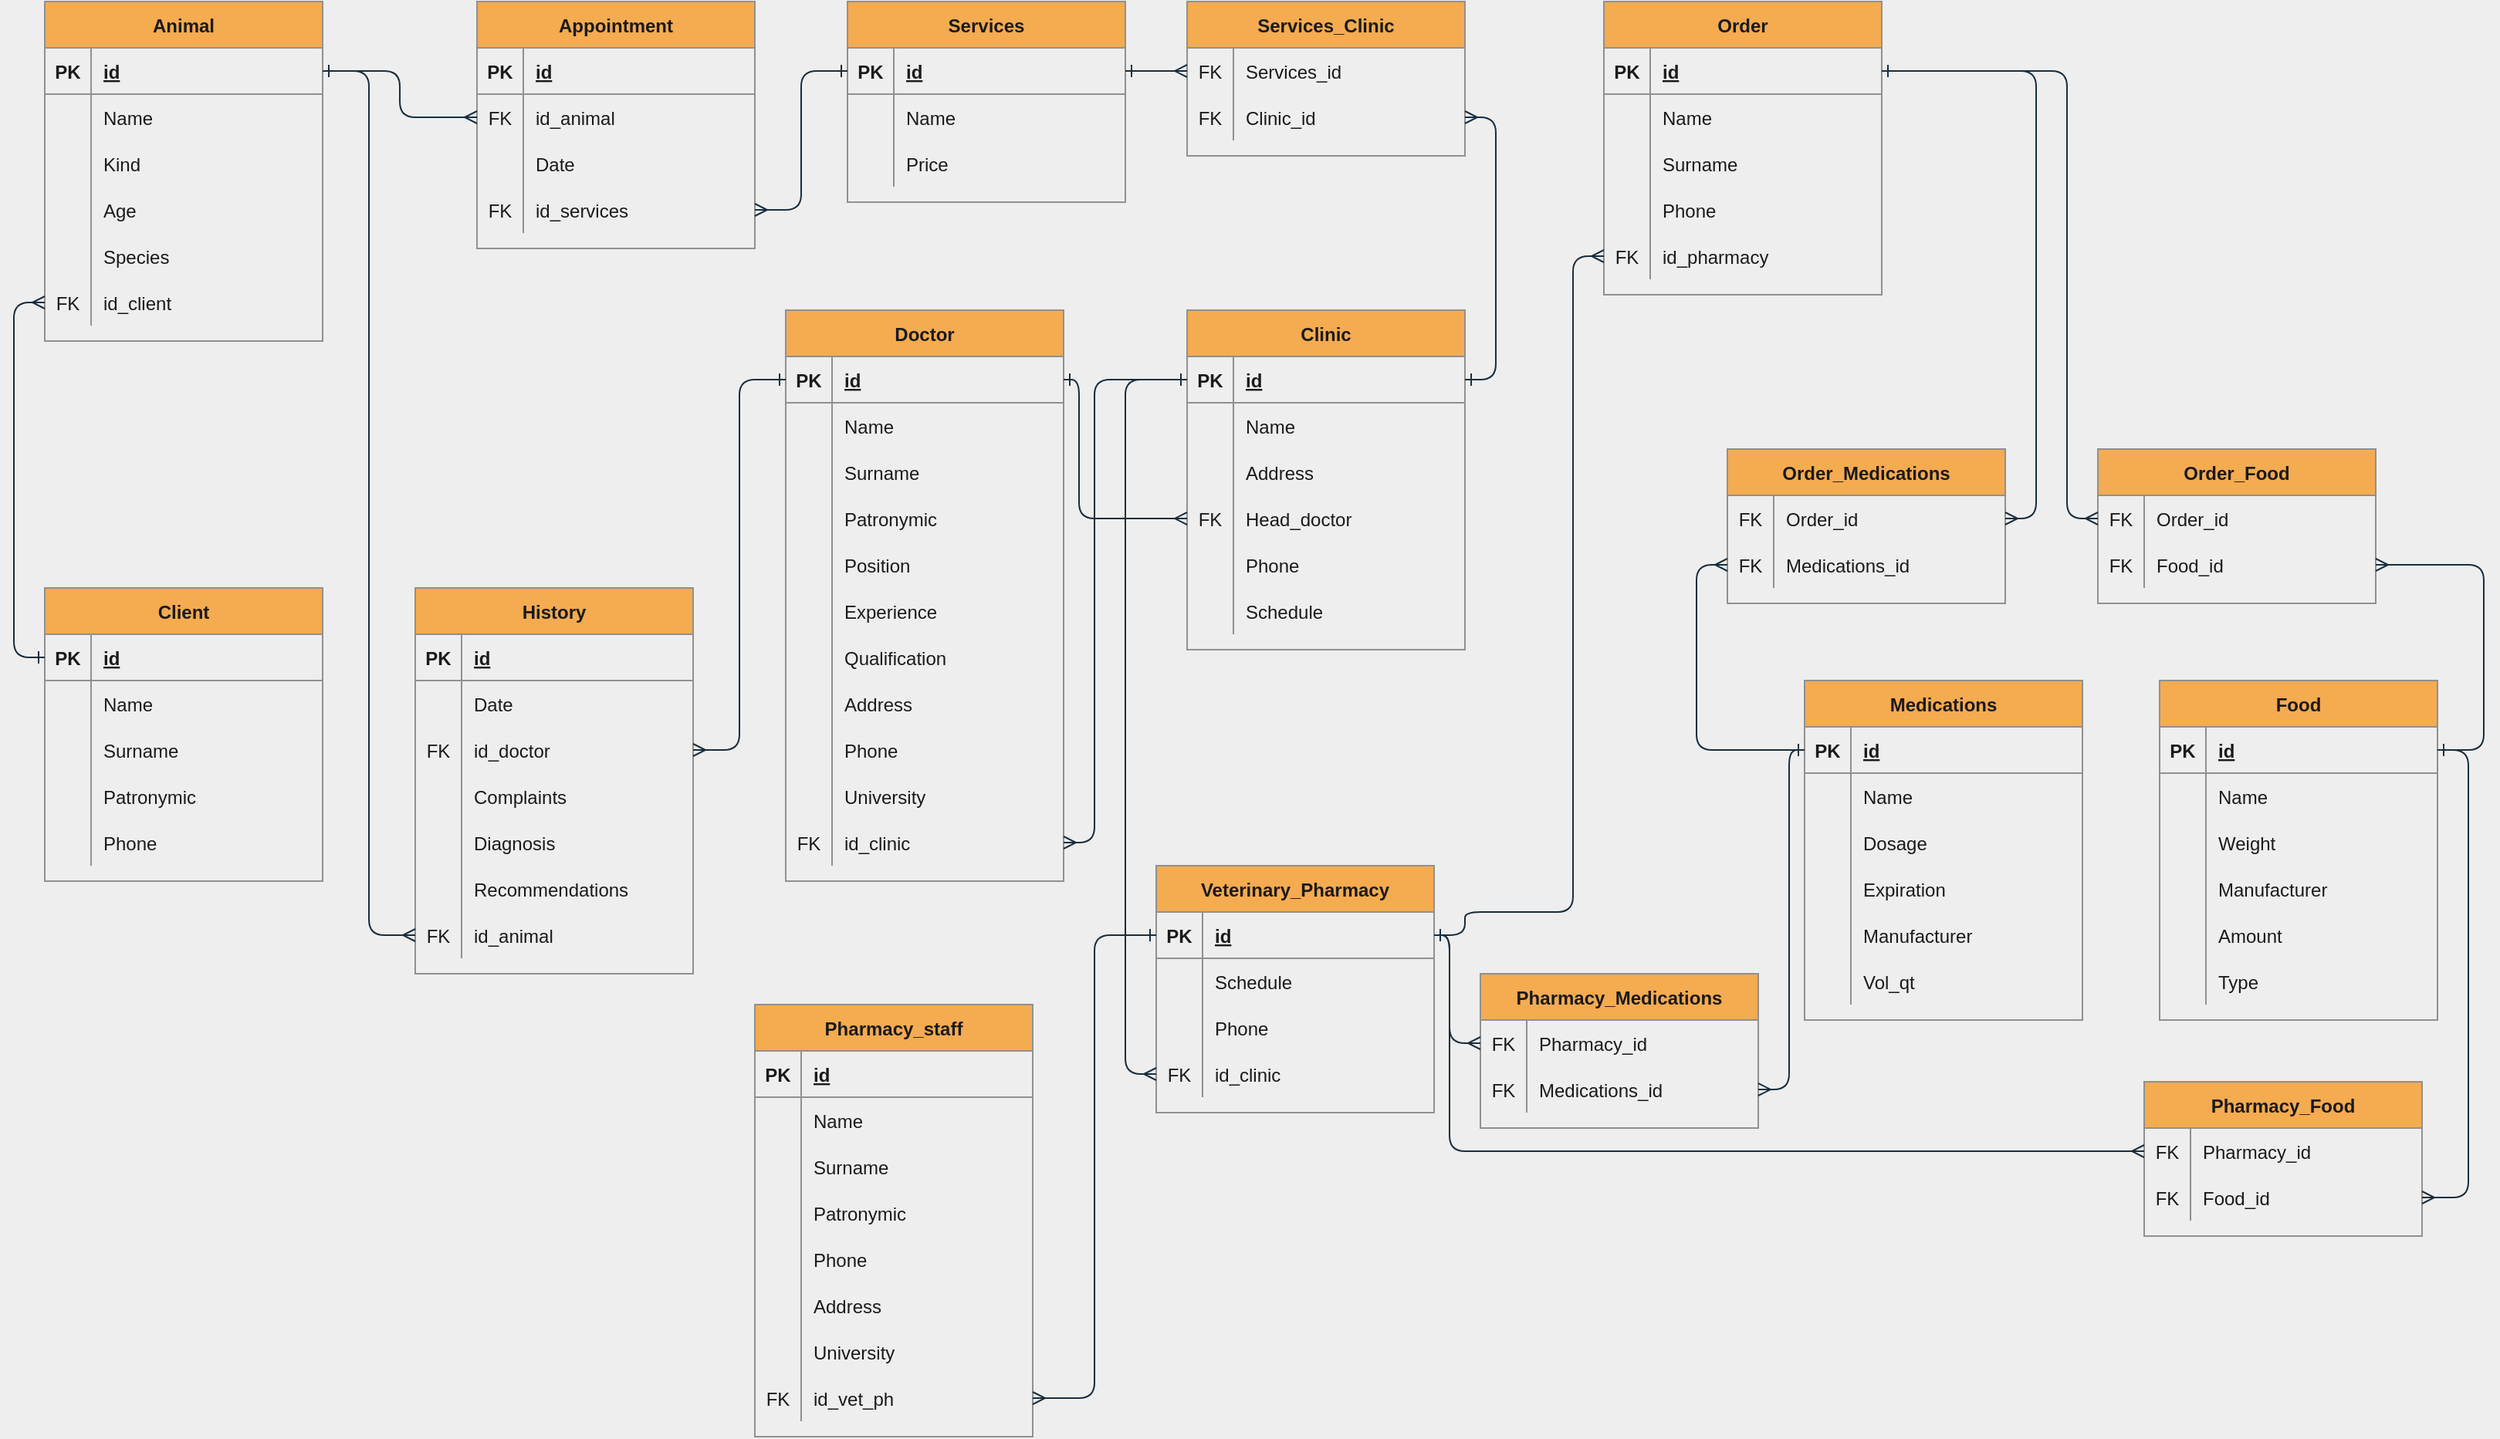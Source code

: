 <mxfile version="15.3.7" type="github">
  <diagram id="Tu6GbcAdO1mhs8C6Jp8n" name="Page-1">
    <mxGraphModel dx="1183" dy="548" grid="1" gridSize="10" guides="1" tooltips="1" connect="1" arrows="1" fold="1" page="1" pageScale="1" pageWidth="827" pageHeight="1169" background="#EEEEEE" math="0" shadow="0">
      <root>
        <mxCell id="0" />
        <mxCell id="1" parent="0" />
        <mxCell id="LpYqWCDqeBOyBK4kAaHB-3" value="Client" style="shape=table;startSize=30;container=1;collapsible=1;childLayout=tableLayout;fixedRows=1;rowLines=0;fontStyle=1;align=center;resizeLast=1;fillColor=#F5AB50;strokeColor=#909090;fontColor=#1A1A1A;" parent="1" vertex="1">
          <mxGeometry x="40" y="460" width="180" height="190" as="geometry" />
        </mxCell>
        <mxCell id="LpYqWCDqeBOyBK4kAaHB-4" value="" style="shape=partialRectangle;collapsible=0;dropTarget=0;pointerEvents=0;fillColor=none;top=0;left=0;bottom=1;right=0;points=[[0,0.5],[1,0.5]];portConstraint=eastwest;strokeColor=#909090;fontColor=#1A1A1A;" parent="LpYqWCDqeBOyBK4kAaHB-3" vertex="1">
          <mxGeometry y="30" width="180" height="30" as="geometry" />
        </mxCell>
        <mxCell id="LpYqWCDqeBOyBK4kAaHB-5" value="PK" style="shape=partialRectangle;connectable=0;fillColor=none;top=0;left=0;bottom=0;right=0;fontStyle=1;overflow=hidden;strokeColor=#909090;fontColor=#1A1A1A;" parent="LpYqWCDqeBOyBK4kAaHB-4" vertex="1">
          <mxGeometry width="30" height="30" as="geometry">
            <mxRectangle width="30" height="30" as="alternateBounds" />
          </mxGeometry>
        </mxCell>
        <mxCell id="LpYqWCDqeBOyBK4kAaHB-6" value="id" style="shape=partialRectangle;connectable=0;fillColor=none;top=0;left=0;bottom=0;right=0;align=left;spacingLeft=6;fontStyle=5;overflow=hidden;strokeColor=#909090;fontColor=#1A1A1A;" parent="LpYqWCDqeBOyBK4kAaHB-4" vertex="1">
          <mxGeometry x="30" width="150" height="30" as="geometry">
            <mxRectangle width="150" height="30" as="alternateBounds" />
          </mxGeometry>
        </mxCell>
        <mxCell id="LpYqWCDqeBOyBK4kAaHB-10" value="" style="shape=partialRectangle;collapsible=0;dropTarget=0;pointerEvents=0;fillColor=none;top=0;left=0;bottom=0;right=0;points=[[0,0.5],[1,0.5]];portConstraint=eastwest;strokeColor=#909090;fontColor=#1A1A1A;" parent="LpYqWCDqeBOyBK4kAaHB-3" vertex="1">
          <mxGeometry y="60" width="180" height="30" as="geometry" />
        </mxCell>
        <mxCell id="LpYqWCDqeBOyBK4kAaHB-11" value="" style="shape=partialRectangle;connectable=0;fillColor=none;top=0;left=0;bottom=0;right=0;editable=1;overflow=hidden;strokeColor=#909090;fontColor=#1A1A1A;" parent="LpYqWCDqeBOyBK4kAaHB-10" vertex="1">
          <mxGeometry width="30" height="30" as="geometry">
            <mxRectangle width="30" height="30" as="alternateBounds" />
          </mxGeometry>
        </mxCell>
        <mxCell id="LpYqWCDqeBOyBK4kAaHB-12" value="Name" style="shape=partialRectangle;connectable=0;fillColor=none;top=0;left=0;bottom=0;right=0;align=left;spacingLeft=6;overflow=hidden;strokeColor=#909090;fontColor=#1A1A1A;" parent="LpYqWCDqeBOyBK4kAaHB-10" vertex="1">
          <mxGeometry x="30" width="150" height="30" as="geometry">
            <mxRectangle width="150" height="30" as="alternateBounds" />
          </mxGeometry>
        </mxCell>
        <mxCell id="LpYqWCDqeBOyBK4kAaHB-13" value="" style="shape=partialRectangle;collapsible=0;dropTarget=0;pointerEvents=0;fillColor=none;top=0;left=0;bottom=0;right=0;points=[[0,0.5],[1,0.5]];portConstraint=eastwest;strokeColor=#909090;fontColor=#1A1A1A;" parent="LpYqWCDqeBOyBK4kAaHB-3" vertex="1">
          <mxGeometry y="90" width="180" height="30" as="geometry" />
        </mxCell>
        <mxCell id="LpYqWCDqeBOyBK4kAaHB-14" value="" style="shape=partialRectangle;connectable=0;fillColor=none;top=0;left=0;bottom=0;right=0;editable=1;overflow=hidden;strokeColor=#909090;fontColor=#1A1A1A;" parent="LpYqWCDqeBOyBK4kAaHB-13" vertex="1">
          <mxGeometry width="30" height="30" as="geometry">
            <mxRectangle width="30" height="30" as="alternateBounds" />
          </mxGeometry>
        </mxCell>
        <mxCell id="LpYqWCDqeBOyBK4kAaHB-15" value="Surname" style="shape=partialRectangle;connectable=0;fillColor=none;top=0;left=0;bottom=0;right=0;align=left;spacingLeft=6;overflow=hidden;strokeColor=#909090;fontColor=#1A1A1A;" parent="LpYqWCDqeBOyBK4kAaHB-13" vertex="1">
          <mxGeometry x="30" width="150" height="30" as="geometry">
            <mxRectangle width="150" height="30" as="alternateBounds" />
          </mxGeometry>
        </mxCell>
        <mxCell id="gCE0SJyJ8r5iKlVPeXq_-2" value="" style="shape=partialRectangle;collapsible=0;dropTarget=0;pointerEvents=0;fillColor=none;top=0;left=0;bottom=0;right=0;points=[[0,0.5],[1,0.5]];portConstraint=eastwest;strokeColor=#909090;fontColor=#1A1A1A;" parent="LpYqWCDqeBOyBK4kAaHB-3" vertex="1">
          <mxGeometry y="120" width="180" height="30" as="geometry" />
        </mxCell>
        <mxCell id="gCE0SJyJ8r5iKlVPeXq_-3" value="" style="shape=partialRectangle;connectable=0;fillColor=none;top=0;left=0;bottom=0;right=0;editable=1;overflow=hidden;strokeColor=#909090;fontColor=#1A1A1A;" parent="gCE0SJyJ8r5iKlVPeXq_-2" vertex="1">
          <mxGeometry width="30" height="30" as="geometry">
            <mxRectangle width="30" height="30" as="alternateBounds" />
          </mxGeometry>
        </mxCell>
        <mxCell id="gCE0SJyJ8r5iKlVPeXq_-4" value="Patronymic" style="shape=partialRectangle;connectable=0;fillColor=none;top=0;left=0;bottom=0;right=0;align=left;spacingLeft=6;overflow=hidden;strokeColor=#909090;fontColor=#1A1A1A;" parent="gCE0SJyJ8r5iKlVPeXq_-2" vertex="1">
          <mxGeometry x="30" width="150" height="30" as="geometry">
            <mxRectangle width="150" height="30" as="alternateBounds" />
          </mxGeometry>
        </mxCell>
        <mxCell id="gCE0SJyJ8r5iKlVPeXq_-5" value="" style="shape=partialRectangle;collapsible=0;dropTarget=0;pointerEvents=0;fillColor=none;top=0;left=0;bottom=0;right=0;points=[[0,0.5],[1,0.5]];portConstraint=eastwest;strokeColor=#909090;fontColor=#1A1A1A;" parent="LpYqWCDqeBOyBK4kAaHB-3" vertex="1">
          <mxGeometry y="150" width="180" height="30" as="geometry" />
        </mxCell>
        <mxCell id="gCE0SJyJ8r5iKlVPeXq_-6" value="" style="shape=partialRectangle;connectable=0;fillColor=none;top=0;left=0;bottom=0;right=0;editable=1;overflow=hidden;strokeColor=#909090;fontColor=#1A1A1A;" parent="gCE0SJyJ8r5iKlVPeXq_-5" vertex="1">
          <mxGeometry width="30" height="30" as="geometry">
            <mxRectangle width="30" height="30" as="alternateBounds" />
          </mxGeometry>
        </mxCell>
        <mxCell id="gCE0SJyJ8r5iKlVPeXq_-7" value="Phone" style="shape=partialRectangle;connectable=0;fillColor=none;top=0;left=0;bottom=0;right=0;align=left;spacingLeft=6;overflow=hidden;strokeColor=#909090;fontColor=#1A1A1A;" parent="gCE0SJyJ8r5iKlVPeXq_-5" vertex="1">
          <mxGeometry x="30" width="150" height="30" as="geometry">
            <mxRectangle width="150" height="30" as="alternateBounds" />
          </mxGeometry>
        </mxCell>
        <mxCell id="4MVv2vo8AUtdu8c4bt88-2" value="Animal" style="shape=table;startSize=30;container=1;collapsible=1;childLayout=tableLayout;fixedRows=1;rowLines=0;fontStyle=1;align=center;resizeLast=1;fillColor=#F5AB50;strokeColor=#909090;fontColor=#1A1A1A;" parent="1" vertex="1">
          <mxGeometry x="40" y="80" width="180" height="220" as="geometry">
            <mxRectangle x="250" y="80" width="70" height="30" as="alternateBounds" />
          </mxGeometry>
        </mxCell>
        <mxCell id="4MVv2vo8AUtdu8c4bt88-3" value="" style="shape=partialRectangle;collapsible=0;dropTarget=0;pointerEvents=0;fillColor=none;top=0;left=0;bottom=1;right=0;points=[[0,0.5],[1,0.5]];portConstraint=eastwest;strokeColor=#909090;fontColor=#1A1A1A;" parent="4MVv2vo8AUtdu8c4bt88-2" vertex="1">
          <mxGeometry y="30" width="180" height="30" as="geometry" />
        </mxCell>
        <mxCell id="4MVv2vo8AUtdu8c4bt88-4" value="PK" style="shape=partialRectangle;connectable=0;fillColor=none;top=0;left=0;bottom=0;right=0;fontStyle=1;overflow=hidden;strokeColor=#909090;fontColor=#1A1A1A;" parent="4MVv2vo8AUtdu8c4bt88-3" vertex="1">
          <mxGeometry width="30" height="30" as="geometry">
            <mxRectangle width="30" height="30" as="alternateBounds" />
          </mxGeometry>
        </mxCell>
        <mxCell id="4MVv2vo8AUtdu8c4bt88-5" value="id" style="shape=partialRectangle;connectable=0;fillColor=none;top=0;left=0;bottom=0;right=0;align=left;spacingLeft=6;fontStyle=5;overflow=hidden;strokeColor=#909090;fontColor=#1A1A1A;" parent="4MVv2vo8AUtdu8c4bt88-3" vertex="1">
          <mxGeometry x="30" width="150" height="30" as="geometry">
            <mxRectangle width="150" height="30" as="alternateBounds" />
          </mxGeometry>
        </mxCell>
        <mxCell id="4MVv2vo8AUtdu8c4bt88-9" value="" style="shape=partialRectangle;collapsible=0;dropTarget=0;pointerEvents=0;fillColor=none;top=0;left=0;bottom=0;right=0;points=[[0,0.5],[1,0.5]];portConstraint=eastwest;strokeColor=#909090;fontColor=#1A1A1A;" parent="4MVv2vo8AUtdu8c4bt88-2" vertex="1">
          <mxGeometry y="60" width="180" height="30" as="geometry" />
        </mxCell>
        <mxCell id="4MVv2vo8AUtdu8c4bt88-10" value="" style="shape=partialRectangle;connectable=0;fillColor=none;top=0;left=0;bottom=0;right=0;editable=1;overflow=hidden;strokeColor=#909090;fontColor=#1A1A1A;" parent="4MVv2vo8AUtdu8c4bt88-9" vertex="1">
          <mxGeometry width="30" height="30" as="geometry">
            <mxRectangle width="30" height="30" as="alternateBounds" />
          </mxGeometry>
        </mxCell>
        <mxCell id="4MVv2vo8AUtdu8c4bt88-11" value="Name" style="shape=partialRectangle;connectable=0;fillColor=none;top=0;left=0;bottom=0;right=0;align=left;spacingLeft=6;overflow=hidden;strokeColor=#909090;fontColor=#1A1A1A;" parent="4MVv2vo8AUtdu8c4bt88-9" vertex="1">
          <mxGeometry x="30" width="150" height="30" as="geometry">
            <mxRectangle width="150" height="30" as="alternateBounds" />
          </mxGeometry>
        </mxCell>
        <mxCell id="4MVv2vo8AUtdu8c4bt88-12" value="" style="shape=partialRectangle;collapsible=0;dropTarget=0;pointerEvents=0;fillColor=none;top=0;left=0;bottom=0;right=0;points=[[0,0.5],[1,0.5]];portConstraint=eastwest;strokeColor=#909090;fontColor=#1A1A1A;" parent="4MVv2vo8AUtdu8c4bt88-2" vertex="1">
          <mxGeometry y="90" width="180" height="30" as="geometry" />
        </mxCell>
        <mxCell id="4MVv2vo8AUtdu8c4bt88-13" value="" style="shape=partialRectangle;connectable=0;fillColor=none;top=0;left=0;bottom=0;right=0;editable=1;overflow=hidden;strokeColor=#909090;fontColor=#1A1A1A;" parent="4MVv2vo8AUtdu8c4bt88-12" vertex="1">
          <mxGeometry width="30" height="30" as="geometry">
            <mxRectangle width="30" height="30" as="alternateBounds" />
          </mxGeometry>
        </mxCell>
        <mxCell id="4MVv2vo8AUtdu8c4bt88-14" value="Kind" style="shape=partialRectangle;connectable=0;fillColor=none;top=0;left=0;bottom=0;right=0;align=left;spacingLeft=6;overflow=hidden;strokeColor=#909090;fontColor=#1A1A1A;" parent="4MVv2vo8AUtdu8c4bt88-12" vertex="1">
          <mxGeometry x="30" width="150" height="30" as="geometry">
            <mxRectangle width="150" height="30" as="alternateBounds" />
          </mxGeometry>
        </mxCell>
        <mxCell id="4MVv2vo8AUtdu8c4bt88-15" value="" style="shape=partialRectangle;collapsible=0;dropTarget=0;pointerEvents=0;fillColor=none;top=0;left=0;bottom=0;right=0;points=[[0,0.5],[1,0.5]];portConstraint=eastwest;strokeColor=#909090;fontColor=#1A1A1A;" parent="4MVv2vo8AUtdu8c4bt88-2" vertex="1">
          <mxGeometry y="120" width="180" height="30" as="geometry" />
        </mxCell>
        <mxCell id="4MVv2vo8AUtdu8c4bt88-16" value="" style="shape=partialRectangle;connectable=0;fillColor=none;top=0;left=0;bottom=0;right=0;editable=1;overflow=hidden;strokeColor=#909090;fontColor=#1A1A1A;" parent="4MVv2vo8AUtdu8c4bt88-15" vertex="1">
          <mxGeometry width="30" height="30" as="geometry">
            <mxRectangle width="30" height="30" as="alternateBounds" />
          </mxGeometry>
        </mxCell>
        <mxCell id="4MVv2vo8AUtdu8c4bt88-17" value="Age" style="shape=partialRectangle;connectable=0;fillColor=none;top=0;left=0;bottom=0;right=0;align=left;spacingLeft=6;overflow=hidden;strokeColor=#909090;fontColor=#1A1A1A;" parent="4MVv2vo8AUtdu8c4bt88-15" vertex="1">
          <mxGeometry x="30" width="150" height="30" as="geometry">
            <mxRectangle width="150" height="30" as="alternateBounds" />
          </mxGeometry>
        </mxCell>
        <mxCell id="4MVv2vo8AUtdu8c4bt88-18" value="" style="shape=partialRectangle;collapsible=0;dropTarget=0;pointerEvents=0;fillColor=none;top=0;left=0;bottom=0;right=0;points=[[0,0.5],[1,0.5]];portConstraint=eastwest;strokeColor=#909090;fontColor=#1A1A1A;" parent="4MVv2vo8AUtdu8c4bt88-2" vertex="1">
          <mxGeometry y="150" width="180" height="30" as="geometry" />
        </mxCell>
        <mxCell id="4MVv2vo8AUtdu8c4bt88-19" value="" style="shape=partialRectangle;connectable=0;fillColor=none;top=0;left=0;bottom=0;right=0;editable=1;overflow=hidden;strokeColor=#909090;fontColor=#1A1A1A;" parent="4MVv2vo8AUtdu8c4bt88-18" vertex="1">
          <mxGeometry width="30" height="30" as="geometry">
            <mxRectangle width="30" height="30" as="alternateBounds" />
          </mxGeometry>
        </mxCell>
        <mxCell id="4MVv2vo8AUtdu8c4bt88-20" value="Species" style="shape=partialRectangle;connectable=0;fillColor=none;top=0;left=0;bottom=0;right=0;align=left;spacingLeft=6;overflow=hidden;strokeColor=#909090;fontColor=#1A1A1A;" parent="4MVv2vo8AUtdu8c4bt88-18" vertex="1">
          <mxGeometry x="30" width="150" height="30" as="geometry">
            <mxRectangle width="150" height="30" as="alternateBounds" />
          </mxGeometry>
        </mxCell>
        <mxCell id="4MVv2vo8AUtdu8c4bt88-122" value="" style="shape=partialRectangle;collapsible=0;dropTarget=0;pointerEvents=0;fillColor=none;top=0;left=0;bottom=0;right=0;points=[[0,0.5],[1,0.5]];portConstraint=eastwest;strokeColor=#909090;fontColor=#1A1A1A;" vertex="1" parent="4MVv2vo8AUtdu8c4bt88-2">
          <mxGeometry y="180" width="180" height="30" as="geometry" />
        </mxCell>
        <mxCell id="4MVv2vo8AUtdu8c4bt88-123" value="FK" style="shape=partialRectangle;connectable=0;fillColor=none;top=0;left=0;bottom=0;right=0;fontStyle=0;overflow=hidden;strokeColor=#909090;fontColor=#1A1A1A;" vertex="1" parent="4MVv2vo8AUtdu8c4bt88-122">
          <mxGeometry width="30" height="30" as="geometry">
            <mxRectangle width="30" height="30" as="alternateBounds" />
          </mxGeometry>
        </mxCell>
        <mxCell id="4MVv2vo8AUtdu8c4bt88-124" value="id_client" style="shape=partialRectangle;connectable=0;fillColor=none;top=0;left=0;bottom=0;right=0;align=left;spacingLeft=6;fontStyle=0;overflow=hidden;strokeColor=#909090;fontColor=#1A1A1A;" vertex="1" parent="4MVv2vo8AUtdu8c4bt88-122">
          <mxGeometry x="30" width="150" height="30" as="geometry">
            <mxRectangle width="150" height="30" as="alternateBounds" />
          </mxGeometry>
        </mxCell>
        <mxCell id="_BQmOoluiBFT7suWrq3F-4" value="History" style="shape=table;startSize=30;container=1;collapsible=1;childLayout=tableLayout;fixedRows=1;rowLines=0;fontStyle=1;align=center;resizeLast=1;fillColor=#F5AB50;strokeColor=#909090;fontColor=#1A1A1A;" parent="1" vertex="1">
          <mxGeometry x="280" y="460" width="180" height="250" as="geometry" />
        </mxCell>
        <mxCell id="_BQmOoluiBFT7suWrq3F-5" value="" style="shape=partialRectangle;collapsible=0;dropTarget=0;pointerEvents=0;fillColor=none;top=0;left=0;bottom=1;right=0;points=[[0,0.5],[1,0.5]];portConstraint=eastwest;strokeColor=#909090;fontColor=#1A1A1A;" parent="_BQmOoluiBFT7suWrq3F-4" vertex="1">
          <mxGeometry y="30" width="180" height="30" as="geometry" />
        </mxCell>
        <mxCell id="_BQmOoluiBFT7suWrq3F-6" value="PK" style="shape=partialRectangle;connectable=0;fillColor=none;top=0;left=0;bottom=0;right=0;fontStyle=1;overflow=hidden;strokeColor=#909090;fontColor=#1A1A1A;" parent="_BQmOoluiBFT7suWrq3F-5" vertex="1">
          <mxGeometry width="30" height="30" as="geometry">
            <mxRectangle width="30" height="30" as="alternateBounds" />
          </mxGeometry>
        </mxCell>
        <mxCell id="_BQmOoluiBFT7suWrq3F-7" value="id" style="shape=partialRectangle;connectable=0;fillColor=none;top=0;left=0;bottom=0;right=0;align=left;spacingLeft=6;fontStyle=5;overflow=hidden;strokeColor=#909090;fontColor=#1A1A1A;" parent="_BQmOoluiBFT7suWrq3F-5" vertex="1">
          <mxGeometry x="30" width="150" height="30" as="geometry">
            <mxRectangle width="150" height="30" as="alternateBounds" />
          </mxGeometry>
        </mxCell>
        <mxCell id="_BQmOoluiBFT7suWrq3F-11" value="" style="shape=partialRectangle;collapsible=0;dropTarget=0;pointerEvents=0;fillColor=none;top=0;left=0;bottom=0;right=0;points=[[0,0.5],[1,0.5]];portConstraint=eastwest;strokeColor=#909090;fontColor=#1A1A1A;" parent="_BQmOoluiBFT7suWrq3F-4" vertex="1">
          <mxGeometry y="60" width="180" height="30" as="geometry" />
        </mxCell>
        <mxCell id="_BQmOoluiBFT7suWrq3F-12" value="" style="shape=partialRectangle;connectable=0;fillColor=none;top=0;left=0;bottom=0;right=0;editable=1;overflow=hidden;strokeColor=#909090;fontColor=#1A1A1A;" parent="_BQmOoluiBFT7suWrq3F-11" vertex="1">
          <mxGeometry width="30" height="30" as="geometry">
            <mxRectangle width="30" height="30" as="alternateBounds" />
          </mxGeometry>
        </mxCell>
        <mxCell id="_BQmOoluiBFT7suWrq3F-13" value="Date" style="shape=partialRectangle;connectable=0;fillColor=none;top=0;left=0;bottom=0;right=0;align=left;spacingLeft=6;overflow=hidden;strokeColor=#909090;fontColor=#1A1A1A;" parent="_BQmOoluiBFT7suWrq3F-11" vertex="1">
          <mxGeometry x="30" width="150" height="30" as="geometry">
            <mxRectangle width="150" height="30" as="alternateBounds" />
          </mxGeometry>
        </mxCell>
        <mxCell id="4MVv2vo8AUtdu8c4bt88-125" value="" style="shape=partialRectangle;collapsible=0;dropTarget=0;pointerEvents=0;fillColor=none;top=0;left=0;bottom=0;right=0;points=[[0,0.5],[1,0.5]];portConstraint=eastwest;strokeColor=#909090;fontColor=#1A1A1A;" vertex="1" parent="_BQmOoluiBFT7suWrq3F-4">
          <mxGeometry y="90" width="180" height="30" as="geometry" />
        </mxCell>
        <mxCell id="4MVv2vo8AUtdu8c4bt88-126" value="FK" style="shape=partialRectangle;connectable=0;fillColor=none;top=0;left=0;bottom=0;right=0;fontStyle=0;overflow=hidden;strokeColor=#909090;fontColor=#1A1A1A;" vertex="1" parent="4MVv2vo8AUtdu8c4bt88-125">
          <mxGeometry width="30" height="30" as="geometry">
            <mxRectangle width="30" height="30" as="alternateBounds" />
          </mxGeometry>
        </mxCell>
        <mxCell id="4MVv2vo8AUtdu8c4bt88-127" value="id_doctor" style="shape=partialRectangle;connectable=0;fillColor=none;top=0;left=0;bottom=0;right=0;align=left;spacingLeft=6;fontStyle=0;overflow=hidden;strokeColor=#909090;fontColor=#1A1A1A;" vertex="1" parent="4MVv2vo8AUtdu8c4bt88-125">
          <mxGeometry x="30" width="150" height="30" as="geometry">
            <mxRectangle width="150" height="30" as="alternateBounds" />
          </mxGeometry>
        </mxCell>
        <mxCell id="_BQmOoluiBFT7suWrq3F-17" value="" style="shape=partialRectangle;collapsible=0;dropTarget=0;pointerEvents=0;fillColor=none;top=0;left=0;bottom=0;right=0;points=[[0,0.5],[1,0.5]];portConstraint=eastwest;strokeColor=#909090;fontColor=#1A1A1A;" parent="_BQmOoluiBFT7suWrq3F-4" vertex="1">
          <mxGeometry y="120" width="180" height="30" as="geometry" />
        </mxCell>
        <mxCell id="_BQmOoluiBFT7suWrq3F-18" value="" style="shape=partialRectangle;connectable=0;fillColor=none;top=0;left=0;bottom=0;right=0;editable=1;overflow=hidden;strokeColor=#909090;fontColor=#1A1A1A;" parent="_BQmOoluiBFT7suWrq3F-17" vertex="1">
          <mxGeometry width="30" height="30" as="geometry">
            <mxRectangle width="30" height="30" as="alternateBounds" />
          </mxGeometry>
        </mxCell>
        <mxCell id="_BQmOoluiBFT7suWrq3F-19" value="Complaints" style="shape=partialRectangle;connectable=0;fillColor=none;top=0;left=0;bottom=0;right=0;align=left;spacingLeft=6;overflow=hidden;strokeColor=#909090;fontColor=#1A1A1A;" parent="_BQmOoluiBFT7suWrq3F-17" vertex="1">
          <mxGeometry x="30" width="150" height="30" as="geometry">
            <mxRectangle width="150" height="30" as="alternateBounds" />
          </mxGeometry>
        </mxCell>
        <mxCell id="_BQmOoluiBFT7suWrq3F-20" value="" style="shape=partialRectangle;collapsible=0;dropTarget=0;pointerEvents=0;fillColor=none;top=0;left=0;bottom=0;right=0;points=[[0,0.5],[1,0.5]];portConstraint=eastwest;strokeColor=#909090;fontColor=#1A1A1A;" parent="_BQmOoluiBFT7suWrq3F-4" vertex="1">
          <mxGeometry y="150" width="180" height="30" as="geometry" />
        </mxCell>
        <mxCell id="_BQmOoluiBFT7suWrq3F-21" value="" style="shape=partialRectangle;connectable=0;fillColor=none;top=0;left=0;bottom=0;right=0;editable=1;overflow=hidden;strokeColor=#909090;fontColor=#1A1A1A;" parent="_BQmOoluiBFT7suWrq3F-20" vertex="1">
          <mxGeometry width="30" height="30" as="geometry">
            <mxRectangle width="30" height="30" as="alternateBounds" />
          </mxGeometry>
        </mxCell>
        <mxCell id="_BQmOoluiBFT7suWrq3F-22" value="Diagnosis" style="shape=partialRectangle;connectable=0;fillColor=none;top=0;left=0;bottom=0;right=0;align=left;spacingLeft=6;overflow=hidden;strokeColor=#909090;fontColor=#1A1A1A;" parent="_BQmOoluiBFT7suWrq3F-20" vertex="1">
          <mxGeometry x="30" width="150" height="30" as="geometry">
            <mxRectangle width="150" height="30" as="alternateBounds" />
          </mxGeometry>
        </mxCell>
        <mxCell id="UFGsZW_0KNUIIKR9oEB--20" value="" style="shape=partialRectangle;collapsible=0;dropTarget=0;pointerEvents=0;fillColor=none;top=0;left=0;bottom=0;right=0;points=[[0,0.5],[1,0.5]];portConstraint=eastwest;strokeColor=#909090;fontColor=#1A1A1A;" vertex="1" parent="_BQmOoluiBFT7suWrq3F-4">
          <mxGeometry y="180" width="180" height="30" as="geometry" />
        </mxCell>
        <mxCell id="UFGsZW_0KNUIIKR9oEB--21" value="" style="shape=partialRectangle;connectable=0;fillColor=none;top=0;left=0;bottom=0;right=0;editable=1;overflow=hidden;strokeColor=#909090;fontColor=#1A1A1A;" vertex="1" parent="UFGsZW_0KNUIIKR9oEB--20">
          <mxGeometry width="30" height="30" as="geometry">
            <mxRectangle width="30" height="30" as="alternateBounds" />
          </mxGeometry>
        </mxCell>
        <mxCell id="UFGsZW_0KNUIIKR9oEB--22" value="Recommendations" style="shape=partialRectangle;connectable=0;fillColor=none;top=0;left=0;bottom=0;right=0;align=left;spacingLeft=6;overflow=hidden;strokeColor=#909090;fontColor=#1A1A1A;" vertex="1" parent="UFGsZW_0KNUIIKR9oEB--20">
          <mxGeometry x="30" width="150" height="30" as="geometry">
            <mxRectangle width="150" height="30" as="alternateBounds" />
          </mxGeometry>
        </mxCell>
        <mxCell id="4MVv2vo8AUtdu8c4bt88-128" value="" style="shape=partialRectangle;collapsible=0;dropTarget=0;pointerEvents=0;fillColor=none;top=0;left=0;bottom=0;right=0;points=[[0,0.5],[1,0.5]];portConstraint=eastwest;strokeColor=#909090;fontColor=#1A1A1A;" vertex="1" parent="_BQmOoluiBFT7suWrq3F-4">
          <mxGeometry y="210" width="180" height="30" as="geometry" />
        </mxCell>
        <mxCell id="4MVv2vo8AUtdu8c4bt88-129" value="FK" style="shape=partialRectangle;connectable=0;fillColor=none;top=0;left=0;bottom=0;right=0;fontStyle=0;overflow=hidden;strokeColor=#909090;fontColor=#1A1A1A;" vertex="1" parent="4MVv2vo8AUtdu8c4bt88-128">
          <mxGeometry width="30" height="30" as="geometry">
            <mxRectangle width="30" height="30" as="alternateBounds" />
          </mxGeometry>
        </mxCell>
        <mxCell id="4MVv2vo8AUtdu8c4bt88-130" value="id_animal" style="shape=partialRectangle;connectable=0;fillColor=none;top=0;left=0;bottom=0;right=0;align=left;spacingLeft=6;fontStyle=0;overflow=hidden;strokeColor=#909090;fontColor=#1A1A1A;" vertex="1" parent="4MVv2vo8AUtdu8c4bt88-128">
          <mxGeometry x="30" width="150" height="30" as="geometry">
            <mxRectangle width="150" height="30" as="alternateBounds" />
          </mxGeometry>
        </mxCell>
        <mxCell id="UFGsZW_0KNUIIKR9oEB--1" value="Doctor" style="shape=table;startSize=30;container=1;collapsible=1;childLayout=tableLayout;fixedRows=1;rowLines=0;fontStyle=1;align=center;resizeLast=1;fillColor=#F5AB50;strokeColor=#909090;fontColor=#1A1A1A;" vertex="1" parent="1">
          <mxGeometry x="520" y="280" width="180" height="370" as="geometry" />
        </mxCell>
        <mxCell id="UFGsZW_0KNUIIKR9oEB--2" value="" style="shape=partialRectangle;collapsible=0;dropTarget=0;pointerEvents=0;fillColor=none;top=0;left=0;bottom=1;right=0;points=[[0,0.5],[1,0.5]];portConstraint=eastwest;strokeColor=#909090;fontColor=#1A1A1A;" vertex="1" parent="UFGsZW_0KNUIIKR9oEB--1">
          <mxGeometry y="30" width="180" height="30" as="geometry" />
        </mxCell>
        <mxCell id="UFGsZW_0KNUIIKR9oEB--3" value="PK" style="shape=partialRectangle;connectable=0;fillColor=none;top=0;left=0;bottom=0;right=0;fontStyle=1;overflow=hidden;strokeColor=#909090;fontColor=#1A1A1A;" vertex="1" parent="UFGsZW_0KNUIIKR9oEB--2">
          <mxGeometry width="30" height="30" as="geometry">
            <mxRectangle width="30" height="30" as="alternateBounds" />
          </mxGeometry>
        </mxCell>
        <mxCell id="UFGsZW_0KNUIIKR9oEB--4" value="id" style="shape=partialRectangle;connectable=0;fillColor=none;top=0;left=0;bottom=0;right=0;align=left;spacingLeft=6;fontStyle=5;overflow=hidden;strokeColor=#909090;fontColor=#1A1A1A;" vertex="1" parent="UFGsZW_0KNUIIKR9oEB--2">
          <mxGeometry x="30" width="150" height="30" as="geometry">
            <mxRectangle width="150" height="30" as="alternateBounds" />
          </mxGeometry>
        </mxCell>
        <mxCell id="UFGsZW_0KNUIIKR9oEB--8" value="" style="shape=partialRectangle;collapsible=0;dropTarget=0;pointerEvents=0;fillColor=none;top=0;left=0;bottom=0;right=0;points=[[0,0.5],[1,0.5]];portConstraint=eastwest;strokeColor=#909090;fontColor=#1A1A1A;" vertex="1" parent="UFGsZW_0KNUIIKR9oEB--1">
          <mxGeometry y="60" width="180" height="30" as="geometry" />
        </mxCell>
        <mxCell id="UFGsZW_0KNUIIKR9oEB--9" value="" style="shape=partialRectangle;connectable=0;fillColor=none;top=0;left=0;bottom=0;right=0;editable=1;overflow=hidden;strokeColor=#909090;fontColor=#1A1A1A;" vertex="1" parent="UFGsZW_0KNUIIKR9oEB--8">
          <mxGeometry width="30" height="30" as="geometry">
            <mxRectangle width="30" height="30" as="alternateBounds" />
          </mxGeometry>
        </mxCell>
        <mxCell id="UFGsZW_0KNUIIKR9oEB--10" value="Name" style="shape=partialRectangle;connectable=0;fillColor=none;top=0;left=0;bottom=0;right=0;align=left;spacingLeft=6;overflow=hidden;strokeColor=#909090;fontColor=#1A1A1A;" vertex="1" parent="UFGsZW_0KNUIIKR9oEB--8">
          <mxGeometry x="30" width="150" height="30" as="geometry">
            <mxRectangle width="150" height="30" as="alternateBounds" />
          </mxGeometry>
        </mxCell>
        <mxCell id="UFGsZW_0KNUIIKR9oEB--11" value="" style="shape=partialRectangle;collapsible=0;dropTarget=0;pointerEvents=0;fillColor=none;top=0;left=0;bottom=0;right=0;points=[[0,0.5],[1,0.5]];portConstraint=eastwest;strokeColor=#909090;fontColor=#1A1A1A;" vertex="1" parent="UFGsZW_0KNUIIKR9oEB--1">
          <mxGeometry y="90" width="180" height="30" as="geometry" />
        </mxCell>
        <mxCell id="UFGsZW_0KNUIIKR9oEB--12" value="" style="shape=partialRectangle;connectable=0;fillColor=none;top=0;left=0;bottom=0;right=0;editable=1;overflow=hidden;strokeColor=#909090;fontColor=#1A1A1A;" vertex="1" parent="UFGsZW_0KNUIIKR9oEB--11">
          <mxGeometry width="30" height="30" as="geometry">
            <mxRectangle width="30" height="30" as="alternateBounds" />
          </mxGeometry>
        </mxCell>
        <mxCell id="UFGsZW_0KNUIIKR9oEB--13" value="Surname" style="shape=partialRectangle;connectable=0;fillColor=none;top=0;left=0;bottom=0;right=0;align=left;spacingLeft=6;overflow=hidden;strokeColor=#909090;fontColor=#1A1A1A;" vertex="1" parent="UFGsZW_0KNUIIKR9oEB--11">
          <mxGeometry x="30" width="150" height="30" as="geometry">
            <mxRectangle width="150" height="30" as="alternateBounds" />
          </mxGeometry>
        </mxCell>
        <mxCell id="UFGsZW_0KNUIIKR9oEB--14" value="" style="shape=partialRectangle;collapsible=0;dropTarget=0;pointerEvents=0;fillColor=none;top=0;left=0;bottom=0;right=0;points=[[0,0.5],[1,0.5]];portConstraint=eastwest;strokeColor=#909090;fontColor=#1A1A1A;" vertex="1" parent="UFGsZW_0KNUIIKR9oEB--1">
          <mxGeometry y="120" width="180" height="30" as="geometry" />
        </mxCell>
        <mxCell id="UFGsZW_0KNUIIKR9oEB--15" value="" style="shape=partialRectangle;connectable=0;fillColor=none;top=0;left=0;bottom=0;right=0;editable=1;overflow=hidden;strokeColor=#909090;fontColor=#1A1A1A;" vertex="1" parent="UFGsZW_0KNUIIKR9oEB--14">
          <mxGeometry width="30" height="30" as="geometry">
            <mxRectangle width="30" height="30" as="alternateBounds" />
          </mxGeometry>
        </mxCell>
        <mxCell id="UFGsZW_0KNUIIKR9oEB--16" value="Patronymic" style="shape=partialRectangle;connectable=0;fillColor=none;top=0;left=0;bottom=0;right=0;align=left;spacingLeft=6;overflow=hidden;strokeColor=#909090;fontColor=#1A1A1A;" vertex="1" parent="UFGsZW_0KNUIIKR9oEB--14">
          <mxGeometry x="30" width="150" height="30" as="geometry">
            <mxRectangle width="150" height="30" as="alternateBounds" />
          </mxGeometry>
        </mxCell>
        <mxCell id="UFGsZW_0KNUIIKR9oEB--17" value="" style="shape=partialRectangle;collapsible=0;dropTarget=0;pointerEvents=0;fillColor=none;top=0;left=0;bottom=0;right=0;points=[[0,0.5],[1,0.5]];portConstraint=eastwest;strokeColor=#909090;fontColor=#1A1A1A;" vertex="1" parent="UFGsZW_0KNUIIKR9oEB--1">
          <mxGeometry y="150" width="180" height="30" as="geometry" />
        </mxCell>
        <mxCell id="UFGsZW_0KNUIIKR9oEB--18" value="" style="shape=partialRectangle;connectable=0;fillColor=none;top=0;left=0;bottom=0;right=0;editable=1;overflow=hidden;strokeColor=#909090;fontColor=#1A1A1A;" vertex="1" parent="UFGsZW_0KNUIIKR9oEB--17">
          <mxGeometry width="30" height="30" as="geometry">
            <mxRectangle width="30" height="30" as="alternateBounds" />
          </mxGeometry>
        </mxCell>
        <mxCell id="UFGsZW_0KNUIIKR9oEB--19" value="Position" style="shape=partialRectangle;connectable=0;fillColor=none;top=0;left=0;bottom=0;right=0;align=left;spacingLeft=6;overflow=hidden;strokeColor=#909090;fontColor=#1A1A1A;" vertex="1" parent="UFGsZW_0KNUIIKR9oEB--17">
          <mxGeometry x="30" width="150" height="30" as="geometry">
            <mxRectangle width="150" height="30" as="alternateBounds" />
          </mxGeometry>
        </mxCell>
        <mxCell id="UFGsZW_0KNUIIKR9oEB--26" value="" style="shape=partialRectangle;collapsible=0;dropTarget=0;pointerEvents=0;fillColor=none;top=0;left=0;bottom=0;right=0;points=[[0,0.5],[1,0.5]];portConstraint=eastwest;strokeColor=#909090;fontColor=#1A1A1A;" vertex="1" parent="UFGsZW_0KNUIIKR9oEB--1">
          <mxGeometry y="180" width="180" height="30" as="geometry" />
        </mxCell>
        <mxCell id="UFGsZW_0KNUIIKR9oEB--27" value="" style="shape=partialRectangle;connectable=0;fillColor=none;top=0;left=0;bottom=0;right=0;editable=1;overflow=hidden;strokeColor=#909090;fontColor=#1A1A1A;" vertex="1" parent="UFGsZW_0KNUIIKR9oEB--26">
          <mxGeometry width="30" height="30" as="geometry">
            <mxRectangle width="30" height="30" as="alternateBounds" />
          </mxGeometry>
        </mxCell>
        <mxCell id="UFGsZW_0KNUIIKR9oEB--28" value="Experience" style="shape=partialRectangle;connectable=0;fillColor=none;top=0;left=0;bottom=0;right=0;align=left;spacingLeft=6;overflow=hidden;strokeColor=#909090;fontColor=#1A1A1A;" vertex="1" parent="UFGsZW_0KNUIIKR9oEB--26">
          <mxGeometry x="30" width="150" height="30" as="geometry">
            <mxRectangle width="150" height="30" as="alternateBounds" />
          </mxGeometry>
        </mxCell>
        <mxCell id="UFGsZW_0KNUIIKR9oEB--29" value="" style="shape=partialRectangle;collapsible=0;dropTarget=0;pointerEvents=0;fillColor=none;top=0;left=0;bottom=0;right=0;points=[[0,0.5],[1,0.5]];portConstraint=eastwest;strokeColor=#909090;fontColor=#1A1A1A;" vertex="1" parent="UFGsZW_0KNUIIKR9oEB--1">
          <mxGeometry y="210" width="180" height="30" as="geometry" />
        </mxCell>
        <mxCell id="UFGsZW_0KNUIIKR9oEB--30" value="" style="shape=partialRectangle;connectable=0;fillColor=none;top=0;left=0;bottom=0;right=0;editable=1;overflow=hidden;strokeColor=#909090;fontColor=#1A1A1A;" vertex="1" parent="UFGsZW_0KNUIIKR9oEB--29">
          <mxGeometry width="30" height="30" as="geometry">
            <mxRectangle width="30" height="30" as="alternateBounds" />
          </mxGeometry>
        </mxCell>
        <mxCell id="UFGsZW_0KNUIIKR9oEB--31" value="Qualification" style="shape=partialRectangle;connectable=0;fillColor=none;top=0;left=0;bottom=0;right=0;align=left;spacingLeft=6;overflow=hidden;strokeColor=#909090;fontColor=#1A1A1A;" vertex="1" parent="UFGsZW_0KNUIIKR9oEB--29">
          <mxGeometry x="30" width="150" height="30" as="geometry">
            <mxRectangle width="150" height="30" as="alternateBounds" />
          </mxGeometry>
        </mxCell>
        <mxCell id="UFGsZW_0KNUIIKR9oEB--32" value="" style="shape=partialRectangle;collapsible=0;dropTarget=0;pointerEvents=0;fillColor=none;top=0;left=0;bottom=0;right=0;points=[[0,0.5],[1,0.5]];portConstraint=eastwest;strokeColor=#909090;fontColor=#1A1A1A;" vertex="1" parent="UFGsZW_0KNUIIKR9oEB--1">
          <mxGeometry y="240" width="180" height="30" as="geometry" />
        </mxCell>
        <mxCell id="UFGsZW_0KNUIIKR9oEB--33" value="" style="shape=partialRectangle;connectable=0;fillColor=none;top=0;left=0;bottom=0;right=0;editable=1;overflow=hidden;strokeColor=#909090;fontColor=#1A1A1A;" vertex="1" parent="UFGsZW_0KNUIIKR9oEB--32">
          <mxGeometry width="30" height="30" as="geometry">
            <mxRectangle width="30" height="30" as="alternateBounds" />
          </mxGeometry>
        </mxCell>
        <mxCell id="UFGsZW_0KNUIIKR9oEB--34" value="Address" style="shape=partialRectangle;connectable=0;fillColor=none;top=0;left=0;bottom=0;right=0;align=left;spacingLeft=6;overflow=hidden;strokeColor=#909090;fontColor=#1A1A1A;" vertex="1" parent="UFGsZW_0KNUIIKR9oEB--32">
          <mxGeometry x="30" width="150" height="30" as="geometry">
            <mxRectangle width="150" height="30" as="alternateBounds" />
          </mxGeometry>
        </mxCell>
        <mxCell id="UFGsZW_0KNUIIKR9oEB--35" value="" style="shape=partialRectangle;collapsible=0;dropTarget=0;pointerEvents=0;fillColor=none;top=0;left=0;bottom=0;right=0;points=[[0,0.5],[1,0.5]];portConstraint=eastwest;strokeColor=#909090;fontColor=#1A1A1A;" vertex="1" parent="UFGsZW_0KNUIIKR9oEB--1">
          <mxGeometry y="270" width="180" height="30" as="geometry" />
        </mxCell>
        <mxCell id="UFGsZW_0KNUIIKR9oEB--36" value="" style="shape=partialRectangle;connectable=0;fillColor=none;top=0;left=0;bottom=0;right=0;editable=1;overflow=hidden;strokeColor=#909090;fontColor=#1A1A1A;" vertex="1" parent="UFGsZW_0KNUIIKR9oEB--35">
          <mxGeometry width="30" height="30" as="geometry">
            <mxRectangle width="30" height="30" as="alternateBounds" />
          </mxGeometry>
        </mxCell>
        <mxCell id="UFGsZW_0KNUIIKR9oEB--37" value="Phone" style="shape=partialRectangle;connectable=0;fillColor=none;top=0;left=0;bottom=0;right=0;align=left;spacingLeft=6;overflow=hidden;strokeColor=#909090;fontColor=#1A1A1A;" vertex="1" parent="UFGsZW_0KNUIIKR9oEB--35">
          <mxGeometry x="30" width="150" height="30" as="geometry">
            <mxRectangle width="150" height="30" as="alternateBounds" />
          </mxGeometry>
        </mxCell>
        <mxCell id="UFGsZW_0KNUIIKR9oEB--38" value="" style="shape=partialRectangle;collapsible=0;dropTarget=0;pointerEvents=0;fillColor=none;top=0;left=0;bottom=0;right=0;points=[[0,0.5],[1,0.5]];portConstraint=eastwest;strokeColor=#909090;fontColor=#1A1A1A;" vertex="1" parent="UFGsZW_0KNUIIKR9oEB--1">
          <mxGeometry y="300" width="180" height="30" as="geometry" />
        </mxCell>
        <mxCell id="UFGsZW_0KNUIIKR9oEB--39" value="" style="shape=partialRectangle;connectable=0;fillColor=none;top=0;left=0;bottom=0;right=0;editable=1;overflow=hidden;strokeColor=#909090;fontColor=#1A1A1A;" vertex="1" parent="UFGsZW_0KNUIIKR9oEB--38">
          <mxGeometry width="30" height="30" as="geometry">
            <mxRectangle width="30" height="30" as="alternateBounds" />
          </mxGeometry>
        </mxCell>
        <mxCell id="UFGsZW_0KNUIIKR9oEB--40" value="University" style="shape=partialRectangle;connectable=0;fillColor=none;top=0;left=0;bottom=0;right=0;align=left;spacingLeft=6;overflow=hidden;strokeColor=#909090;fontColor=#1A1A1A;" vertex="1" parent="UFGsZW_0KNUIIKR9oEB--38">
          <mxGeometry x="30" width="150" height="30" as="geometry">
            <mxRectangle width="150" height="30" as="alternateBounds" />
          </mxGeometry>
        </mxCell>
        <mxCell id="4MVv2vo8AUtdu8c4bt88-135" value="" style="shape=partialRectangle;collapsible=0;dropTarget=0;pointerEvents=0;fillColor=none;top=0;left=0;bottom=0;right=0;points=[[0,0.5],[1,0.5]];portConstraint=eastwest;strokeColor=#909090;fontColor=#1A1A1A;" vertex="1" parent="UFGsZW_0KNUIIKR9oEB--1">
          <mxGeometry y="330" width="180" height="30" as="geometry" />
        </mxCell>
        <mxCell id="4MVv2vo8AUtdu8c4bt88-136" value="FK" style="shape=partialRectangle;connectable=0;fillColor=none;top=0;left=0;bottom=0;right=0;fontStyle=0;overflow=hidden;strokeColor=#909090;fontColor=#1A1A1A;" vertex="1" parent="4MVv2vo8AUtdu8c4bt88-135">
          <mxGeometry width="30" height="30" as="geometry">
            <mxRectangle width="30" height="30" as="alternateBounds" />
          </mxGeometry>
        </mxCell>
        <mxCell id="4MVv2vo8AUtdu8c4bt88-137" value="id_clinic" style="shape=partialRectangle;connectable=0;fillColor=none;top=0;left=0;bottom=0;right=0;align=left;spacingLeft=6;fontStyle=0;overflow=hidden;strokeColor=#909090;fontColor=#1A1A1A;" vertex="1" parent="4MVv2vo8AUtdu8c4bt88-135">
          <mxGeometry x="30" width="150" height="30" as="geometry">
            <mxRectangle width="150" height="30" as="alternateBounds" />
          </mxGeometry>
        </mxCell>
        <mxCell id="4MVv2vo8AUtdu8c4bt88-49" value="Clinic" style="shape=table;startSize=30;container=1;collapsible=1;childLayout=tableLayout;fixedRows=1;rowLines=0;fontStyle=1;align=center;resizeLast=1;fillColor=#F5AB50;strokeColor=#909090;fontColor=#1A1A1A;" vertex="1" parent="1">
          <mxGeometry x="780" y="280" width="180" height="220" as="geometry" />
        </mxCell>
        <mxCell id="4MVv2vo8AUtdu8c4bt88-50" value="" style="shape=partialRectangle;collapsible=0;dropTarget=0;pointerEvents=0;fillColor=none;top=0;left=0;bottom=1;right=0;points=[[0,0.5],[1,0.5]];portConstraint=eastwest;strokeColor=#909090;fontColor=#1A1A1A;" vertex="1" parent="4MVv2vo8AUtdu8c4bt88-49">
          <mxGeometry y="30" width="180" height="30" as="geometry" />
        </mxCell>
        <mxCell id="4MVv2vo8AUtdu8c4bt88-51" value="PK" style="shape=partialRectangle;connectable=0;fillColor=none;top=0;left=0;bottom=0;right=0;fontStyle=1;overflow=hidden;strokeColor=#909090;fontColor=#1A1A1A;" vertex="1" parent="4MVv2vo8AUtdu8c4bt88-50">
          <mxGeometry width="30" height="30" as="geometry">
            <mxRectangle width="30" height="30" as="alternateBounds" />
          </mxGeometry>
        </mxCell>
        <mxCell id="4MVv2vo8AUtdu8c4bt88-52" value="id" style="shape=partialRectangle;connectable=0;fillColor=none;top=0;left=0;bottom=0;right=0;align=left;spacingLeft=6;fontStyle=5;overflow=hidden;strokeColor=#909090;fontColor=#1A1A1A;" vertex="1" parent="4MVv2vo8AUtdu8c4bt88-50">
          <mxGeometry x="30" width="150" height="30" as="geometry">
            <mxRectangle width="150" height="30" as="alternateBounds" />
          </mxGeometry>
        </mxCell>
        <mxCell id="4MVv2vo8AUtdu8c4bt88-56" value="" style="shape=partialRectangle;collapsible=0;dropTarget=0;pointerEvents=0;fillColor=none;top=0;left=0;bottom=0;right=0;points=[[0,0.5],[1,0.5]];portConstraint=eastwest;strokeColor=#909090;fontColor=#1A1A1A;" vertex="1" parent="4MVv2vo8AUtdu8c4bt88-49">
          <mxGeometry y="60" width="180" height="30" as="geometry" />
        </mxCell>
        <mxCell id="4MVv2vo8AUtdu8c4bt88-57" value="" style="shape=partialRectangle;connectable=0;fillColor=none;top=0;left=0;bottom=0;right=0;editable=1;overflow=hidden;strokeColor=#909090;fontColor=#1A1A1A;" vertex="1" parent="4MVv2vo8AUtdu8c4bt88-56">
          <mxGeometry width="30" height="30" as="geometry">
            <mxRectangle width="30" height="30" as="alternateBounds" />
          </mxGeometry>
        </mxCell>
        <mxCell id="4MVv2vo8AUtdu8c4bt88-58" value="Name" style="shape=partialRectangle;connectable=0;fillColor=none;top=0;left=0;bottom=0;right=0;align=left;spacingLeft=6;overflow=hidden;strokeColor=#909090;fontColor=#1A1A1A;" vertex="1" parent="4MVv2vo8AUtdu8c4bt88-56">
          <mxGeometry x="30" width="150" height="30" as="geometry">
            <mxRectangle width="150" height="30" as="alternateBounds" />
          </mxGeometry>
        </mxCell>
        <mxCell id="4MVv2vo8AUtdu8c4bt88-59" value="" style="shape=partialRectangle;collapsible=0;dropTarget=0;pointerEvents=0;fillColor=none;top=0;left=0;bottom=0;right=0;points=[[0,0.5],[1,0.5]];portConstraint=eastwest;strokeColor=#909090;fontColor=#1A1A1A;" vertex="1" parent="4MVv2vo8AUtdu8c4bt88-49">
          <mxGeometry y="90" width="180" height="30" as="geometry" />
        </mxCell>
        <mxCell id="4MVv2vo8AUtdu8c4bt88-60" value="" style="shape=partialRectangle;connectable=0;fillColor=none;top=0;left=0;bottom=0;right=0;editable=1;overflow=hidden;strokeColor=#909090;fontColor=#1A1A1A;" vertex="1" parent="4MVv2vo8AUtdu8c4bt88-59">
          <mxGeometry width="30" height="30" as="geometry">
            <mxRectangle width="30" height="30" as="alternateBounds" />
          </mxGeometry>
        </mxCell>
        <mxCell id="4MVv2vo8AUtdu8c4bt88-61" value="Address" style="shape=partialRectangle;connectable=0;fillColor=none;top=0;left=0;bottom=0;right=0;align=left;spacingLeft=6;overflow=hidden;strokeColor=#909090;fontColor=#1A1A1A;" vertex="1" parent="4MVv2vo8AUtdu8c4bt88-59">
          <mxGeometry x="30" width="150" height="30" as="geometry">
            <mxRectangle width="150" height="30" as="alternateBounds" />
          </mxGeometry>
        </mxCell>
        <mxCell id="4MVv2vo8AUtdu8c4bt88-142" value="" style="shape=partialRectangle;collapsible=0;dropTarget=0;pointerEvents=0;fillColor=none;top=0;left=0;bottom=0;right=0;points=[[0,0.5],[1,0.5]];portConstraint=eastwest;strokeColor=#909090;fontColor=#1A1A1A;" vertex="1" parent="4MVv2vo8AUtdu8c4bt88-49">
          <mxGeometry y="120" width="180" height="30" as="geometry" />
        </mxCell>
        <mxCell id="4MVv2vo8AUtdu8c4bt88-143" value="FK" style="shape=partialRectangle;connectable=0;fillColor=none;top=0;left=0;bottom=0;right=0;fontStyle=0;overflow=hidden;strokeColor=#909090;fontColor=#1A1A1A;" vertex="1" parent="4MVv2vo8AUtdu8c4bt88-142">
          <mxGeometry width="30" height="30" as="geometry">
            <mxRectangle width="30" height="30" as="alternateBounds" />
          </mxGeometry>
        </mxCell>
        <mxCell id="4MVv2vo8AUtdu8c4bt88-144" value="Head_doctor" style="shape=partialRectangle;connectable=0;fillColor=none;top=0;left=0;bottom=0;right=0;align=left;spacingLeft=6;fontStyle=0;overflow=hidden;strokeColor=#909090;fontColor=#1A1A1A;" vertex="1" parent="4MVv2vo8AUtdu8c4bt88-142">
          <mxGeometry x="30" width="150" height="30" as="geometry">
            <mxRectangle width="150" height="30" as="alternateBounds" />
          </mxGeometry>
        </mxCell>
        <mxCell id="4MVv2vo8AUtdu8c4bt88-65" value="" style="shape=partialRectangle;collapsible=0;dropTarget=0;pointerEvents=0;fillColor=none;top=0;left=0;bottom=0;right=0;points=[[0,0.5],[1,0.5]];portConstraint=eastwest;strokeColor=#909090;fontColor=#1A1A1A;" vertex="1" parent="4MVv2vo8AUtdu8c4bt88-49">
          <mxGeometry y="150" width="180" height="30" as="geometry" />
        </mxCell>
        <mxCell id="4MVv2vo8AUtdu8c4bt88-66" value="" style="shape=partialRectangle;connectable=0;fillColor=none;top=0;left=0;bottom=0;right=0;editable=1;overflow=hidden;strokeColor=#909090;fontColor=#1A1A1A;" vertex="1" parent="4MVv2vo8AUtdu8c4bt88-65">
          <mxGeometry width="30" height="30" as="geometry">
            <mxRectangle width="30" height="30" as="alternateBounds" />
          </mxGeometry>
        </mxCell>
        <mxCell id="4MVv2vo8AUtdu8c4bt88-67" value="Phone" style="shape=partialRectangle;connectable=0;fillColor=none;top=0;left=0;bottom=0;right=0;align=left;spacingLeft=6;overflow=hidden;strokeColor=#909090;fontColor=#1A1A1A;" vertex="1" parent="4MVv2vo8AUtdu8c4bt88-65">
          <mxGeometry x="30" width="150" height="30" as="geometry">
            <mxRectangle width="150" height="30" as="alternateBounds" />
          </mxGeometry>
        </mxCell>
        <mxCell id="4MVv2vo8AUtdu8c4bt88-68" value="" style="shape=partialRectangle;collapsible=0;dropTarget=0;pointerEvents=0;fillColor=none;top=0;left=0;bottom=0;right=0;points=[[0,0.5],[1,0.5]];portConstraint=eastwest;strokeColor=#909090;fontColor=#1A1A1A;" vertex="1" parent="4MVv2vo8AUtdu8c4bt88-49">
          <mxGeometry y="180" width="180" height="30" as="geometry" />
        </mxCell>
        <mxCell id="4MVv2vo8AUtdu8c4bt88-69" value="" style="shape=partialRectangle;connectable=0;fillColor=none;top=0;left=0;bottom=0;right=0;editable=1;overflow=hidden;strokeColor=#909090;fontColor=#1A1A1A;" vertex="1" parent="4MVv2vo8AUtdu8c4bt88-68">
          <mxGeometry width="30" height="30" as="geometry">
            <mxRectangle width="30" height="30" as="alternateBounds" />
          </mxGeometry>
        </mxCell>
        <mxCell id="4MVv2vo8AUtdu8c4bt88-70" value="Schedule" style="shape=partialRectangle;connectable=0;fillColor=none;top=0;left=0;bottom=0;right=0;align=left;spacingLeft=6;overflow=hidden;strokeColor=#909090;fontColor=#1A1A1A;" vertex="1" parent="4MVv2vo8AUtdu8c4bt88-68">
          <mxGeometry x="30" width="150" height="30" as="geometry">
            <mxRectangle width="150" height="30" as="alternateBounds" />
          </mxGeometry>
        </mxCell>
        <mxCell id="UFGsZW_0KNUIIKR9oEB--44" value="Services_Clinic" style="shape=table;startSize=30;container=1;collapsible=1;childLayout=tableLayout;fixedRows=1;rowLines=0;fontStyle=1;align=center;resizeLast=1;fillColor=#F5AB50;strokeColor=#909090;fontColor=#1A1A1A;" vertex="1" parent="1">
          <mxGeometry x="780" y="80" width="180" height="100" as="geometry" />
        </mxCell>
        <mxCell id="4MVv2vo8AUtdu8c4bt88-145" value="" style="shape=partialRectangle;collapsible=0;dropTarget=0;pointerEvents=0;fillColor=none;top=0;left=0;bottom=0;right=0;points=[[0,0.5],[1,0.5]];portConstraint=eastwest;strokeColor=#909090;fontColor=#1A1A1A;" vertex="1" parent="UFGsZW_0KNUIIKR9oEB--44">
          <mxGeometry y="30" width="180" height="30" as="geometry" />
        </mxCell>
        <mxCell id="4MVv2vo8AUtdu8c4bt88-146" value="FK" style="shape=partialRectangle;connectable=0;fillColor=none;top=0;left=0;bottom=0;right=0;fontStyle=0;overflow=hidden;strokeColor=#909090;fontColor=#1A1A1A;" vertex="1" parent="4MVv2vo8AUtdu8c4bt88-145">
          <mxGeometry width="30" height="30" as="geometry">
            <mxRectangle width="30" height="30" as="alternateBounds" />
          </mxGeometry>
        </mxCell>
        <mxCell id="4MVv2vo8AUtdu8c4bt88-147" value="Services_id" style="shape=partialRectangle;connectable=0;fillColor=none;top=0;left=0;bottom=0;right=0;align=left;spacingLeft=6;fontStyle=0;overflow=hidden;strokeColor=#909090;fontColor=#1A1A1A;" vertex="1" parent="4MVv2vo8AUtdu8c4bt88-145">
          <mxGeometry x="30" width="150" height="30" as="geometry">
            <mxRectangle width="150" height="30" as="alternateBounds" />
          </mxGeometry>
        </mxCell>
        <mxCell id="4MVv2vo8AUtdu8c4bt88-148" value="" style="shape=partialRectangle;collapsible=0;dropTarget=0;pointerEvents=0;fillColor=none;top=0;left=0;bottom=0;right=0;points=[[0,0.5],[1,0.5]];portConstraint=eastwest;strokeColor=#909090;fontColor=#1A1A1A;" vertex="1" parent="UFGsZW_0KNUIIKR9oEB--44">
          <mxGeometry y="60" width="180" height="30" as="geometry" />
        </mxCell>
        <mxCell id="4MVv2vo8AUtdu8c4bt88-149" value="FK" style="shape=partialRectangle;connectable=0;fillColor=none;top=0;left=0;bottom=0;right=0;fontStyle=0;overflow=hidden;strokeColor=#909090;fontColor=#1A1A1A;" vertex="1" parent="4MVv2vo8AUtdu8c4bt88-148">
          <mxGeometry width="30" height="30" as="geometry">
            <mxRectangle width="30" height="30" as="alternateBounds" />
          </mxGeometry>
        </mxCell>
        <mxCell id="4MVv2vo8AUtdu8c4bt88-150" value="Clinic_id" style="shape=partialRectangle;connectable=0;fillColor=none;top=0;left=0;bottom=0;right=0;align=left;spacingLeft=6;fontStyle=0;overflow=hidden;strokeColor=#909090;fontColor=#1A1A1A;" vertex="1" parent="4MVv2vo8AUtdu8c4bt88-148">
          <mxGeometry x="30" width="150" height="30" as="geometry">
            <mxRectangle width="150" height="30" as="alternateBounds" />
          </mxGeometry>
        </mxCell>
        <mxCell id="4MVv2vo8AUtdu8c4bt88-71" value="Appointment" style="shape=table;startSize=30;container=1;collapsible=1;childLayout=tableLayout;fixedRows=1;rowLines=0;fontStyle=1;align=center;resizeLast=1;fillColor=#F5AB50;strokeColor=#909090;fontColor=#1A1A1A;" vertex="1" parent="1">
          <mxGeometry x="320" y="80" width="180" height="160" as="geometry" />
        </mxCell>
        <mxCell id="4MVv2vo8AUtdu8c4bt88-72" value="" style="shape=partialRectangle;collapsible=0;dropTarget=0;pointerEvents=0;fillColor=none;top=0;left=0;bottom=1;right=0;points=[[0,0.5],[1,0.5]];portConstraint=eastwest;strokeColor=#909090;fontColor=#1A1A1A;" vertex="1" parent="4MVv2vo8AUtdu8c4bt88-71">
          <mxGeometry y="30" width="180" height="30" as="geometry" />
        </mxCell>
        <mxCell id="4MVv2vo8AUtdu8c4bt88-73" value="PK" style="shape=partialRectangle;connectable=0;fillColor=none;top=0;left=0;bottom=0;right=0;fontStyle=1;overflow=hidden;strokeColor=#909090;fontColor=#1A1A1A;" vertex="1" parent="4MVv2vo8AUtdu8c4bt88-72">
          <mxGeometry width="30" height="30" as="geometry">
            <mxRectangle width="30" height="30" as="alternateBounds" />
          </mxGeometry>
        </mxCell>
        <mxCell id="4MVv2vo8AUtdu8c4bt88-74" value="id" style="shape=partialRectangle;connectable=0;fillColor=none;top=0;left=0;bottom=0;right=0;align=left;spacingLeft=6;fontStyle=5;overflow=hidden;strokeColor=#909090;fontColor=#1A1A1A;" vertex="1" parent="4MVv2vo8AUtdu8c4bt88-72">
          <mxGeometry x="30" width="150" height="30" as="geometry">
            <mxRectangle width="150" height="30" as="alternateBounds" />
          </mxGeometry>
        </mxCell>
        <mxCell id="4MVv2vo8AUtdu8c4bt88-91" value="" style="shape=partialRectangle;collapsible=0;dropTarget=0;pointerEvents=0;fillColor=none;top=0;left=0;bottom=0;right=0;points=[[0,0.5],[1,0.5]];portConstraint=eastwest;strokeColor=#909090;fontColor=#1A1A1A;" vertex="1" parent="4MVv2vo8AUtdu8c4bt88-71">
          <mxGeometry y="60" width="180" height="30" as="geometry" />
        </mxCell>
        <mxCell id="4MVv2vo8AUtdu8c4bt88-92" value="FK" style="shape=partialRectangle;connectable=0;fillColor=none;top=0;left=0;bottom=0;right=0;fontStyle=0;overflow=hidden;strokeColor=#909090;fontColor=#1A1A1A;" vertex="1" parent="4MVv2vo8AUtdu8c4bt88-91">
          <mxGeometry width="30" height="30" as="geometry">
            <mxRectangle width="30" height="30" as="alternateBounds" />
          </mxGeometry>
        </mxCell>
        <mxCell id="4MVv2vo8AUtdu8c4bt88-93" value="id_animal" style="shape=partialRectangle;connectable=0;fillColor=none;top=0;left=0;bottom=0;right=0;align=left;spacingLeft=6;fontStyle=0;overflow=hidden;strokeColor=#909090;fontColor=#1A1A1A;" vertex="1" parent="4MVv2vo8AUtdu8c4bt88-91">
          <mxGeometry x="30" width="150" height="30" as="geometry">
            <mxRectangle width="150" height="30" as="alternateBounds" />
          </mxGeometry>
        </mxCell>
        <mxCell id="4MVv2vo8AUtdu8c4bt88-78" value="" style="shape=partialRectangle;collapsible=0;dropTarget=0;pointerEvents=0;fillColor=none;top=0;left=0;bottom=0;right=0;points=[[0,0.5],[1,0.5]];portConstraint=eastwest;strokeColor=#909090;fontColor=#1A1A1A;" vertex="1" parent="4MVv2vo8AUtdu8c4bt88-71">
          <mxGeometry y="90" width="180" height="30" as="geometry" />
        </mxCell>
        <mxCell id="4MVv2vo8AUtdu8c4bt88-79" value="" style="shape=partialRectangle;connectable=0;fillColor=none;top=0;left=0;bottom=0;right=0;editable=1;overflow=hidden;strokeColor=#909090;fontColor=#1A1A1A;" vertex="1" parent="4MVv2vo8AUtdu8c4bt88-78">
          <mxGeometry width="30" height="30" as="geometry">
            <mxRectangle width="30" height="30" as="alternateBounds" />
          </mxGeometry>
        </mxCell>
        <mxCell id="4MVv2vo8AUtdu8c4bt88-80" value="Date" style="shape=partialRectangle;connectable=0;fillColor=none;top=0;left=0;bottom=0;right=0;align=left;spacingLeft=6;overflow=hidden;strokeColor=#909090;fontColor=#1A1A1A;" vertex="1" parent="4MVv2vo8AUtdu8c4bt88-78">
          <mxGeometry x="30" width="150" height="30" as="geometry">
            <mxRectangle width="150" height="30" as="alternateBounds" />
          </mxGeometry>
        </mxCell>
        <mxCell id="4MVv2vo8AUtdu8c4bt88-95" value="" style="shape=partialRectangle;collapsible=0;dropTarget=0;pointerEvents=0;fillColor=none;top=0;left=0;bottom=0;right=0;points=[[0,0.5],[1,0.5]];portConstraint=eastwest;strokeColor=#909090;fontColor=#1A1A1A;" vertex="1" parent="4MVv2vo8AUtdu8c4bt88-71">
          <mxGeometry y="120" width="180" height="30" as="geometry" />
        </mxCell>
        <mxCell id="4MVv2vo8AUtdu8c4bt88-96" value="FK" style="shape=partialRectangle;connectable=0;fillColor=none;top=0;left=0;bottom=0;right=0;fontStyle=0;overflow=hidden;strokeColor=#909090;fontColor=#1A1A1A;" vertex="1" parent="4MVv2vo8AUtdu8c4bt88-95">
          <mxGeometry width="30" height="30" as="geometry">
            <mxRectangle width="30" height="30" as="alternateBounds" />
          </mxGeometry>
        </mxCell>
        <mxCell id="4MVv2vo8AUtdu8c4bt88-97" value="id_services" style="shape=partialRectangle;connectable=0;fillColor=none;top=0;left=0;bottom=0;right=0;align=left;spacingLeft=6;fontStyle=0;overflow=hidden;strokeColor=#909090;fontColor=#1A1A1A;" vertex="1" parent="4MVv2vo8AUtdu8c4bt88-95">
          <mxGeometry x="30" width="150" height="30" as="geometry">
            <mxRectangle width="150" height="30" as="alternateBounds" />
          </mxGeometry>
        </mxCell>
        <mxCell id="4MVv2vo8AUtdu8c4bt88-98" value="Services" style="shape=table;startSize=30;container=1;collapsible=1;childLayout=tableLayout;fixedRows=1;rowLines=0;fontStyle=1;align=center;resizeLast=1;fillColor=#F5AB50;strokeColor=#909090;fontColor=#1A1A1A;" vertex="1" parent="1">
          <mxGeometry x="560" y="80" width="180" height="130" as="geometry" />
        </mxCell>
        <mxCell id="4MVv2vo8AUtdu8c4bt88-99" value="" style="shape=partialRectangle;collapsible=0;dropTarget=0;pointerEvents=0;fillColor=none;top=0;left=0;bottom=1;right=0;points=[[0,0.5],[1,0.5]];portConstraint=eastwest;strokeColor=#909090;fontColor=#1A1A1A;" vertex="1" parent="4MVv2vo8AUtdu8c4bt88-98">
          <mxGeometry y="30" width="180" height="30" as="geometry" />
        </mxCell>
        <mxCell id="4MVv2vo8AUtdu8c4bt88-100" value="PK" style="shape=partialRectangle;connectable=0;fillColor=none;top=0;left=0;bottom=0;right=0;fontStyle=1;overflow=hidden;strokeColor=#909090;fontColor=#1A1A1A;" vertex="1" parent="4MVv2vo8AUtdu8c4bt88-99">
          <mxGeometry width="30" height="30" as="geometry">
            <mxRectangle width="30" height="30" as="alternateBounds" />
          </mxGeometry>
        </mxCell>
        <mxCell id="4MVv2vo8AUtdu8c4bt88-101" value="id" style="shape=partialRectangle;connectable=0;fillColor=none;top=0;left=0;bottom=0;right=0;align=left;spacingLeft=6;fontStyle=5;overflow=hidden;strokeColor=#909090;fontColor=#1A1A1A;" vertex="1" parent="4MVv2vo8AUtdu8c4bt88-99">
          <mxGeometry x="30" width="150" height="30" as="geometry">
            <mxRectangle width="150" height="30" as="alternateBounds" />
          </mxGeometry>
        </mxCell>
        <mxCell id="4MVv2vo8AUtdu8c4bt88-105" value="" style="shape=partialRectangle;collapsible=0;dropTarget=0;pointerEvents=0;fillColor=none;top=0;left=0;bottom=0;right=0;points=[[0,0.5],[1,0.5]];portConstraint=eastwest;strokeColor=#909090;fontColor=#1A1A1A;" vertex="1" parent="4MVv2vo8AUtdu8c4bt88-98">
          <mxGeometry y="60" width="180" height="30" as="geometry" />
        </mxCell>
        <mxCell id="4MVv2vo8AUtdu8c4bt88-106" value="" style="shape=partialRectangle;connectable=0;fillColor=none;top=0;left=0;bottom=0;right=0;editable=1;overflow=hidden;strokeColor=#909090;fontColor=#1A1A1A;" vertex="1" parent="4MVv2vo8AUtdu8c4bt88-105">
          <mxGeometry width="30" height="30" as="geometry">
            <mxRectangle width="30" height="30" as="alternateBounds" />
          </mxGeometry>
        </mxCell>
        <mxCell id="4MVv2vo8AUtdu8c4bt88-107" value="Name" style="shape=partialRectangle;connectable=0;fillColor=none;top=0;left=0;bottom=0;right=0;align=left;spacingLeft=6;overflow=hidden;strokeColor=#909090;fontColor=#1A1A1A;" vertex="1" parent="4MVv2vo8AUtdu8c4bt88-105">
          <mxGeometry x="30" width="150" height="30" as="geometry">
            <mxRectangle width="150" height="30" as="alternateBounds" />
          </mxGeometry>
        </mxCell>
        <mxCell id="4MVv2vo8AUtdu8c4bt88-118" value="" style="shape=partialRectangle;collapsible=0;dropTarget=0;pointerEvents=0;fillColor=none;top=0;left=0;bottom=0;right=0;points=[[0,0.5],[1,0.5]];portConstraint=eastwest;strokeColor=#909090;fontColor=#1A1A1A;" vertex="1" parent="4MVv2vo8AUtdu8c4bt88-98">
          <mxGeometry y="90" width="180" height="30" as="geometry" />
        </mxCell>
        <mxCell id="4MVv2vo8AUtdu8c4bt88-119" value="" style="shape=partialRectangle;connectable=0;fillColor=none;top=0;left=0;bottom=0;right=0;editable=1;overflow=hidden;strokeColor=#909090;fontColor=#1A1A1A;" vertex="1" parent="4MVv2vo8AUtdu8c4bt88-118">
          <mxGeometry width="30" height="30" as="geometry">
            <mxRectangle width="30" height="30" as="alternateBounds" />
          </mxGeometry>
        </mxCell>
        <mxCell id="4MVv2vo8AUtdu8c4bt88-120" value="Price" style="shape=partialRectangle;connectable=0;fillColor=none;top=0;left=0;bottom=0;right=0;align=left;spacingLeft=6;overflow=hidden;strokeColor=#909090;fontColor=#1A1A1A;" vertex="1" parent="4MVv2vo8AUtdu8c4bt88-118">
          <mxGeometry x="30" width="150" height="30" as="geometry">
            <mxRectangle width="150" height="30" as="alternateBounds" />
          </mxGeometry>
        </mxCell>
        <mxCell id="UFGsZW_0KNUIIKR9oEB--63" value="Order_Medications" style="shape=table;startSize=30;container=1;collapsible=1;childLayout=tableLayout;fixedRows=1;rowLines=0;fontStyle=1;align=center;resizeLast=1;fillColor=#F5AB50;strokeColor=#909090;fontColor=#1A1A1A;" vertex="1" parent="1">
          <mxGeometry x="1130" y="370" width="180" height="100" as="geometry" />
        </mxCell>
        <mxCell id="UFGsZW_0KNUIIKR9oEB--64" value="" style="shape=partialRectangle;collapsible=0;dropTarget=0;pointerEvents=0;fillColor=none;top=0;left=0;bottom=0;right=0;points=[[0,0.5],[1,0.5]];portConstraint=eastwest;strokeColor=#909090;fontColor=#1A1A1A;" vertex="1" parent="UFGsZW_0KNUIIKR9oEB--63">
          <mxGeometry y="30" width="180" height="30" as="geometry" />
        </mxCell>
        <mxCell id="UFGsZW_0KNUIIKR9oEB--65" value="FK" style="shape=partialRectangle;connectable=0;fillColor=none;top=0;left=0;bottom=0;right=0;editable=1;overflow=hidden;strokeColor=#909090;fontColor=#1A1A1A;" vertex="1" parent="UFGsZW_0KNUIIKR9oEB--64">
          <mxGeometry width="30" height="30" as="geometry">
            <mxRectangle width="30" height="30" as="alternateBounds" />
          </mxGeometry>
        </mxCell>
        <mxCell id="UFGsZW_0KNUIIKR9oEB--66" value="Order_id" style="shape=partialRectangle;connectable=0;fillColor=none;top=0;left=0;bottom=0;right=0;align=left;spacingLeft=6;overflow=hidden;strokeColor=#909090;fontColor=#1A1A1A;" vertex="1" parent="UFGsZW_0KNUIIKR9oEB--64">
          <mxGeometry x="30" width="150" height="30" as="geometry">
            <mxRectangle width="150" height="30" as="alternateBounds" />
          </mxGeometry>
        </mxCell>
        <mxCell id="UFGsZW_0KNUIIKR9oEB--80" value="" style="shape=partialRectangle;collapsible=0;dropTarget=0;pointerEvents=0;fillColor=none;top=0;left=0;bottom=0;right=0;points=[[0,0.5],[1,0.5]];portConstraint=eastwest;strokeColor=#909090;fontColor=#1A1A1A;" vertex="1" parent="UFGsZW_0KNUIIKR9oEB--63">
          <mxGeometry y="60" width="180" height="30" as="geometry" />
        </mxCell>
        <mxCell id="UFGsZW_0KNUIIKR9oEB--81" value="FK" style="shape=partialRectangle;connectable=0;fillColor=none;top=0;left=0;bottom=0;right=0;editable=1;overflow=hidden;strokeColor=#909090;fontColor=#1A1A1A;" vertex="1" parent="UFGsZW_0KNUIIKR9oEB--80">
          <mxGeometry width="30" height="30" as="geometry">
            <mxRectangle width="30" height="30" as="alternateBounds" />
          </mxGeometry>
        </mxCell>
        <mxCell id="UFGsZW_0KNUIIKR9oEB--82" value="Medications_id" style="shape=partialRectangle;connectable=0;fillColor=none;top=0;left=0;bottom=0;right=0;align=left;spacingLeft=6;overflow=hidden;strokeColor=#909090;fontColor=#1A1A1A;" vertex="1" parent="UFGsZW_0KNUIIKR9oEB--80">
          <mxGeometry x="30" width="150" height="30" as="geometry">
            <mxRectangle width="150" height="30" as="alternateBounds" />
          </mxGeometry>
        </mxCell>
        <mxCell id="4MVv2vo8AUtdu8c4bt88-151" value="Veterinary_Pharmacy" style="shape=table;startSize=30;container=1;collapsible=1;childLayout=tableLayout;fixedRows=1;rowLines=0;fontStyle=1;align=center;resizeLast=1;fillColor=#F5AB50;strokeColor=#909090;fontColor=#1A1A1A;" vertex="1" parent="1">
          <mxGeometry x="760" y="640" width="180" height="160" as="geometry">
            <mxRectangle x="250" y="80" width="70" height="30" as="alternateBounds" />
          </mxGeometry>
        </mxCell>
        <mxCell id="4MVv2vo8AUtdu8c4bt88-152" value="" style="shape=partialRectangle;collapsible=0;dropTarget=0;pointerEvents=0;fillColor=none;top=0;left=0;bottom=1;right=0;points=[[0,0.5],[1,0.5]];portConstraint=eastwest;strokeColor=#909090;fontColor=#1A1A1A;" vertex="1" parent="4MVv2vo8AUtdu8c4bt88-151">
          <mxGeometry y="30" width="180" height="30" as="geometry" />
        </mxCell>
        <mxCell id="4MVv2vo8AUtdu8c4bt88-153" value="PK" style="shape=partialRectangle;connectable=0;fillColor=none;top=0;left=0;bottom=0;right=0;fontStyle=1;overflow=hidden;strokeColor=#909090;fontColor=#1A1A1A;" vertex="1" parent="4MVv2vo8AUtdu8c4bt88-152">
          <mxGeometry width="30" height="30" as="geometry">
            <mxRectangle width="30" height="30" as="alternateBounds" />
          </mxGeometry>
        </mxCell>
        <mxCell id="4MVv2vo8AUtdu8c4bt88-154" value="id" style="shape=partialRectangle;connectable=0;fillColor=none;top=0;left=0;bottom=0;right=0;align=left;spacingLeft=6;fontStyle=5;overflow=hidden;strokeColor=#909090;fontColor=#1A1A1A;" vertex="1" parent="4MVv2vo8AUtdu8c4bt88-152">
          <mxGeometry x="30" width="150" height="30" as="geometry">
            <mxRectangle width="150" height="30" as="alternateBounds" />
          </mxGeometry>
        </mxCell>
        <mxCell id="4MVv2vo8AUtdu8c4bt88-158" value="" style="shape=partialRectangle;collapsible=0;dropTarget=0;pointerEvents=0;fillColor=none;top=0;left=0;bottom=0;right=0;points=[[0,0.5],[1,0.5]];portConstraint=eastwest;strokeColor=#909090;fontColor=#1A1A1A;" vertex="1" parent="4MVv2vo8AUtdu8c4bt88-151">
          <mxGeometry y="60" width="180" height="30" as="geometry" />
        </mxCell>
        <mxCell id="4MVv2vo8AUtdu8c4bt88-159" value="" style="shape=partialRectangle;connectable=0;fillColor=none;top=0;left=0;bottom=0;right=0;editable=1;overflow=hidden;strokeColor=#909090;fontColor=#1A1A1A;" vertex="1" parent="4MVv2vo8AUtdu8c4bt88-158">
          <mxGeometry width="30" height="30" as="geometry">
            <mxRectangle width="30" height="30" as="alternateBounds" />
          </mxGeometry>
        </mxCell>
        <mxCell id="4MVv2vo8AUtdu8c4bt88-160" value="Schedule" style="shape=partialRectangle;connectable=0;fillColor=none;top=0;left=0;bottom=0;right=0;align=left;spacingLeft=6;overflow=hidden;strokeColor=#909090;fontColor=#1A1A1A;" vertex="1" parent="4MVv2vo8AUtdu8c4bt88-158">
          <mxGeometry x="30" width="150" height="30" as="geometry">
            <mxRectangle width="150" height="30" as="alternateBounds" />
          </mxGeometry>
        </mxCell>
        <mxCell id="4MVv2vo8AUtdu8c4bt88-161" value="" style="shape=partialRectangle;collapsible=0;dropTarget=0;pointerEvents=0;fillColor=none;top=0;left=0;bottom=0;right=0;points=[[0,0.5],[1,0.5]];portConstraint=eastwest;strokeColor=#909090;fontColor=#1A1A1A;" vertex="1" parent="4MVv2vo8AUtdu8c4bt88-151">
          <mxGeometry y="90" width="180" height="30" as="geometry" />
        </mxCell>
        <mxCell id="4MVv2vo8AUtdu8c4bt88-162" value="" style="shape=partialRectangle;connectable=0;fillColor=none;top=0;left=0;bottom=0;right=0;editable=1;overflow=hidden;strokeColor=#909090;fontColor=#1A1A1A;" vertex="1" parent="4MVv2vo8AUtdu8c4bt88-161">
          <mxGeometry width="30" height="30" as="geometry">
            <mxRectangle width="30" height="30" as="alternateBounds" />
          </mxGeometry>
        </mxCell>
        <mxCell id="4MVv2vo8AUtdu8c4bt88-163" value="Phone" style="shape=partialRectangle;connectable=0;fillColor=none;top=0;left=0;bottom=0;right=0;align=left;spacingLeft=6;overflow=hidden;strokeColor=#909090;fontColor=#1A1A1A;" vertex="1" parent="4MVv2vo8AUtdu8c4bt88-161">
          <mxGeometry x="30" width="150" height="30" as="geometry">
            <mxRectangle width="150" height="30" as="alternateBounds" />
          </mxGeometry>
        </mxCell>
        <mxCell id="4MVv2vo8AUtdu8c4bt88-167" value="" style="shape=partialRectangle;collapsible=0;dropTarget=0;pointerEvents=0;fillColor=none;top=0;left=0;bottom=0;right=0;points=[[0,0.5],[1,0.5]];portConstraint=eastwest;strokeColor=#909090;fontColor=#1A1A1A;" vertex="1" parent="4MVv2vo8AUtdu8c4bt88-151">
          <mxGeometry y="120" width="180" height="30" as="geometry" />
        </mxCell>
        <mxCell id="4MVv2vo8AUtdu8c4bt88-168" value="FK" style="shape=partialRectangle;connectable=0;fillColor=none;top=0;left=0;bottom=0;right=0;fontStyle=0;overflow=hidden;strokeColor=#909090;fontColor=#1A1A1A;" vertex="1" parent="4MVv2vo8AUtdu8c4bt88-167">
          <mxGeometry width="30" height="30" as="geometry">
            <mxRectangle width="30" height="30" as="alternateBounds" />
          </mxGeometry>
        </mxCell>
        <mxCell id="4MVv2vo8AUtdu8c4bt88-169" value="id_clinic" style="shape=partialRectangle;connectable=0;fillColor=none;top=0;left=0;bottom=0;right=0;align=left;spacingLeft=6;fontStyle=0;overflow=hidden;strokeColor=#909090;fontColor=#1A1A1A;" vertex="1" parent="4MVv2vo8AUtdu8c4bt88-167">
          <mxGeometry x="30" width="150" height="30" as="geometry">
            <mxRectangle width="150" height="30" as="alternateBounds" />
          </mxGeometry>
        </mxCell>
        <mxCell id="UFGsZW_0KNUIIKR9oEB--70" value="Order_Food" style="shape=table;startSize=30;container=1;collapsible=1;childLayout=tableLayout;fixedRows=1;rowLines=0;fontStyle=1;align=center;resizeLast=1;fillColor=#F5AB50;strokeColor=#909090;fontColor=#1A1A1A;" vertex="1" parent="1">
          <mxGeometry x="1370" y="370" width="180" height="100" as="geometry" />
        </mxCell>
        <mxCell id="UFGsZW_0KNUIIKR9oEB--74" value="" style="shape=partialRectangle;collapsible=0;dropTarget=0;pointerEvents=0;fillColor=none;top=0;left=0;bottom=0;right=0;points=[[0,0.5],[1,0.5]];portConstraint=eastwest;strokeColor=#909090;fontColor=#1A1A1A;" vertex="1" parent="UFGsZW_0KNUIIKR9oEB--70">
          <mxGeometry y="30" width="180" height="30" as="geometry" />
        </mxCell>
        <mxCell id="UFGsZW_0KNUIIKR9oEB--75" value="FK" style="shape=partialRectangle;connectable=0;fillColor=none;top=0;left=0;bottom=0;right=0;editable=1;overflow=hidden;strokeColor=#909090;fontColor=#1A1A1A;" vertex="1" parent="UFGsZW_0KNUIIKR9oEB--74">
          <mxGeometry width="30" height="30" as="geometry">
            <mxRectangle width="30" height="30" as="alternateBounds" />
          </mxGeometry>
        </mxCell>
        <mxCell id="UFGsZW_0KNUIIKR9oEB--76" value="Order_id" style="shape=partialRectangle;connectable=0;fillColor=none;top=0;left=0;bottom=0;right=0;align=left;spacingLeft=6;overflow=hidden;strokeColor=#909090;fontColor=#1A1A1A;" vertex="1" parent="UFGsZW_0KNUIIKR9oEB--74">
          <mxGeometry x="30" width="150" height="30" as="geometry">
            <mxRectangle width="150" height="30" as="alternateBounds" />
          </mxGeometry>
        </mxCell>
        <mxCell id="UFGsZW_0KNUIIKR9oEB--71" value="" style="shape=partialRectangle;collapsible=0;dropTarget=0;pointerEvents=0;fillColor=none;top=0;left=0;bottom=0;right=0;points=[[0,0.5],[1,0.5]];portConstraint=eastwest;strokeColor=#909090;fontColor=#1A1A1A;" vertex="1" parent="UFGsZW_0KNUIIKR9oEB--70">
          <mxGeometry y="60" width="180" height="30" as="geometry" />
        </mxCell>
        <mxCell id="UFGsZW_0KNUIIKR9oEB--72" value="FK" style="shape=partialRectangle;connectable=0;fillColor=none;top=0;left=0;bottom=0;right=0;editable=1;overflow=hidden;strokeColor=#909090;fontColor=#1A1A1A;" vertex="1" parent="UFGsZW_0KNUIIKR9oEB--71">
          <mxGeometry width="30" height="30" as="geometry">
            <mxRectangle width="30" height="30" as="alternateBounds" />
          </mxGeometry>
        </mxCell>
        <mxCell id="UFGsZW_0KNUIIKR9oEB--73" value="Food_id" style="shape=partialRectangle;connectable=0;fillColor=none;top=0;left=0;bottom=0;right=0;align=left;spacingLeft=6;overflow=hidden;strokeColor=#909090;fontColor=#1A1A1A;" vertex="1" parent="UFGsZW_0KNUIIKR9oEB--71">
          <mxGeometry x="30" width="150" height="30" as="geometry">
            <mxRectangle width="150" height="30" as="alternateBounds" />
          </mxGeometry>
        </mxCell>
        <mxCell id="4MVv2vo8AUtdu8c4bt88-170" value="Pharmacy_staff" style="shape=table;startSize=30;container=1;collapsible=1;childLayout=tableLayout;fixedRows=1;rowLines=0;fontStyle=1;align=center;resizeLast=1;fillColor=#F5AB50;strokeColor=#909090;fontColor=#1A1A1A;" vertex="1" parent="1">
          <mxGeometry x="500" y="730" width="180" height="280" as="geometry" />
        </mxCell>
        <mxCell id="4MVv2vo8AUtdu8c4bt88-171" value="" style="shape=partialRectangle;collapsible=0;dropTarget=0;pointerEvents=0;fillColor=none;top=0;left=0;bottom=1;right=0;points=[[0,0.5],[1,0.5]];portConstraint=eastwest;strokeColor=#909090;fontColor=#1A1A1A;" vertex="1" parent="4MVv2vo8AUtdu8c4bt88-170">
          <mxGeometry y="30" width="180" height="30" as="geometry" />
        </mxCell>
        <mxCell id="4MVv2vo8AUtdu8c4bt88-172" value="PK" style="shape=partialRectangle;connectable=0;fillColor=none;top=0;left=0;bottom=0;right=0;fontStyle=1;overflow=hidden;strokeColor=#909090;fontColor=#1A1A1A;" vertex="1" parent="4MVv2vo8AUtdu8c4bt88-171">
          <mxGeometry width="30" height="30" as="geometry">
            <mxRectangle width="30" height="30" as="alternateBounds" />
          </mxGeometry>
        </mxCell>
        <mxCell id="4MVv2vo8AUtdu8c4bt88-173" value="id" style="shape=partialRectangle;connectable=0;fillColor=none;top=0;left=0;bottom=0;right=0;align=left;spacingLeft=6;fontStyle=5;overflow=hidden;strokeColor=#909090;fontColor=#1A1A1A;" vertex="1" parent="4MVv2vo8AUtdu8c4bt88-171">
          <mxGeometry x="30" width="150" height="30" as="geometry">
            <mxRectangle width="150" height="30" as="alternateBounds" />
          </mxGeometry>
        </mxCell>
        <mxCell id="4MVv2vo8AUtdu8c4bt88-174" value="" style="shape=partialRectangle;collapsible=0;dropTarget=0;pointerEvents=0;fillColor=none;top=0;left=0;bottom=0;right=0;points=[[0,0.5],[1,0.5]];portConstraint=eastwest;strokeColor=#909090;fontColor=#1A1A1A;" vertex="1" parent="4MVv2vo8AUtdu8c4bt88-170">
          <mxGeometry y="60" width="180" height="30" as="geometry" />
        </mxCell>
        <mxCell id="4MVv2vo8AUtdu8c4bt88-175" value="" style="shape=partialRectangle;connectable=0;fillColor=none;top=0;left=0;bottom=0;right=0;editable=1;overflow=hidden;strokeColor=#909090;fontColor=#1A1A1A;" vertex="1" parent="4MVv2vo8AUtdu8c4bt88-174">
          <mxGeometry width="30" height="30" as="geometry">
            <mxRectangle width="30" height="30" as="alternateBounds" />
          </mxGeometry>
        </mxCell>
        <mxCell id="4MVv2vo8AUtdu8c4bt88-176" value="Name" style="shape=partialRectangle;connectable=0;fillColor=none;top=0;left=0;bottom=0;right=0;align=left;spacingLeft=6;overflow=hidden;strokeColor=#909090;fontColor=#1A1A1A;" vertex="1" parent="4MVv2vo8AUtdu8c4bt88-174">
          <mxGeometry x="30" width="150" height="30" as="geometry">
            <mxRectangle width="150" height="30" as="alternateBounds" />
          </mxGeometry>
        </mxCell>
        <mxCell id="4MVv2vo8AUtdu8c4bt88-177" value="" style="shape=partialRectangle;collapsible=0;dropTarget=0;pointerEvents=0;fillColor=none;top=0;left=0;bottom=0;right=0;points=[[0,0.5],[1,0.5]];portConstraint=eastwest;strokeColor=#909090;fontColor=#1A1A1A;" vertex="1" parent="4MVv2vo8AUtdu8c4bt88-170">
          <mxGeometry y="90" width="180" height="30" as="geometry" />
        </mxCell>
        <mxCell id="4MVv2vo8AUtdu8c4bt88-178" value="" style="shape=partialRectangle;connectable=0;fillColor=none;top=0;left=0;bottom=0;right=0;editable=1;overflow=hidden;strokeColor=#909090;fontColor=#1A1A1A;" vertex="1" parent="4MVv2vo8AUtdu8c4bt88-177">
          <mxGeometry width="30" height="30" as="geometry">
            <mxRectangle width="30" height="30" as="alternateBounds" />
          </mxGeometry>
        </mxCell>
        <mxCell id="4MVv2vo8AUtdu8c4bt88-179" value="Surname" style="shape=partialRectangle;connectable=0;fillColor=none;top=0;left=0;bottom=0;right=0;align=left;spacingLeft=6;overflow=hidden;strokeColor=#909090;fontColor=#1A1A1A;" vertex="1" parent="4MVv2vo8AUtdu8c4bt88-177">
          <mxGeometry x="30" width="150" height="30" as="geometry">
            <mxRectangle width="150" height="30" as="alternateBounds" />
          </mxGeometry>
        </mxCell>
        <mxCell id="4MVv2vo8AUtdu8c4bt88-180" value="" style="shape=partialRectangle;collapsible=0;dropTarget=0;pointerEvents=0;fillColor=none;top=0;left=0;bottom=0;right=0;points=[[0,0.5],[1,0.5]];portConstraint=eastwest;strokeColor=#909090;fontColor=#1A1A1A;" vertex="1" parent="4MVv2vo8AUtdu8c4bt88-170">
          <mxGeometry y="120" width="180" height="30" as="geometry" />
        </mxCell>
        <mxCell id="4MVv2vo8AUtdu8c4bt88-181" value="" style="shape=partialRectangle;connectable=0;fillColor=none;top=0;left=0;bottom=0;right=0;editable=1;overflow=hidden;strokeColor=#909090;fontColor=#1A1A1A;" vertex="1" parent="4MVv2vo8AUtdu8c4bt88-180">
          <mxGeometry width="30" height="30" as="geometry">
            <mxRectangle width="30" height="30" as="alternateBounds" />
          </mxGeometry>
        </mxCell>
        <mxCell id="4MVv2vo8AUtdu8c4bt88-182" value="Patronymic" style="shape=partialRectangle;connectable=0;fillColor=none;top=0;left=0;bottom=0;right=0;align=left;spacingLeft=6;overflow=hidden;strokeColor=#909090;fontColor=#1A1A1A;" vertex="1" parent="4MVv2vo8AUtdu8c4bt88-180">
          <mxGeometry x="30" width="150" height="30" as="geometry">
            <mxRectangle width="150" height="30" as="alternateBounds" />
          </mxGeometry>
        </mxCell>
        <mxCell id="4MVv2vo8AUtdu8c4bt88-183" value="" style="shape=partialRectangle;collapsible=0;dropTarget=0;pointerEvents=0;fillColor=none;top=0;left=0;bottom=0;right=0;points=[[0,0.5],[1,0.5]];portConstraint=eastwest;strokeColor=#909090;fontColor=#1A1A1A;" vertex="1" parent="4MVv2vo8AUtdu8c4bt88-170">
          <mxGeometry y="150" width="180" height="30" as="geometry" />
        </mxCell>
        <mxCell id="4MVv2vo8AUtdu8c4bt88-184" value="" style="shape=partialRectangle;connectable=0;fillColor=none;top=0;left=0;bottom=0;right=0;editable=1;overflow=hidden;strokeColor=#909090;fontColor=#1A1A1A;" vertex="1" parent="4MVv2vo8AUtdu8c4bt88-183">
          <mxGeometry width="30" height="30" as="geometry">
            <mxRectangle width="30" height="30" as="alternateBounds" />
          </mxGeometry>
        </mxCell>
        <mxCell id="4MVv2vo8AUtdu8c4bt88-185" value="Phone" style="shape=partialRectangle;connectable=0;fillColor=none;top=0;left=0;bottom=0;right=0;align=left;spacingLeft=6;overflow=hidden;strokeColor=#909090;fontColor=#1A1A1A;" vertex="1" parent="4MVv2vo8AUtdu8c4bt88-183">
          <mxGeometry x="30" width="150" height="30" as="geometry">
            <mxRectangle width="150" height="30" as="alternateBounds" />
          </mxGeometry>
        </mxCell>
        <mxCell id="4MVv2vo8AUtdu8c4bt88-192" value="" style="shape=partialRectangle;collapsible=0;dropTarget=0;pointerEvents=0;fillColor=none;top=0;left=0;bottom=0;right=0;points=[[0,0.5],[1,0.5]];portConstraint=eastwest;strokeColor=#909090;fontColor=#1A1A1A;" vertex="1" parent="4MVv2vo8AUtdu8c4bt88-170">
          <mxGeometry y="180" width="180" height="30" as="geometry" />
        </mxCell>
        <mxCell id="4MVv2vo8AUtdu8c4bt88-193" value="" style="shape=partialRectangle;connectable=0;fillColor=none;top=0;left=0;bottom=0;right=0;editable=1;overflow=hidden;strokeColor=#909090;fontColor=#1A1A1A;" vertex="1" parent="4MVv2vo8AUtdu8c4bt88-192">
          <mxGeometry width="30" height="30" as="geometry">
            <mxRectangle width="30" height="30" as="alternateBounds" />
          </mxGeometry>
        </mxCell>
        <mxCell id="4MVv2vo8AUtdu8c4bt88-194" value="Address" style="shape=partialRectangle;connectable=0;fillColor=none;top=0;left=0;bottom=0;right=0;align=left;spacingLeft=6;overflow=hidden;strokeColor=#909090;fontColor=#1A1A1A;" vertex="1" parent="4MVv2vo8AUtdu8c4bt88-192">
          <mxGeometry x="30" width="150" height="30" as="geometry">
            <mxRectangle width="150" height="30" as="alternateBounds" />
          </mxGeometry>
        </mxCell>
        <mxCell id="4MVv2vo8AUtdu8c4bt88-198" value="" style="shape=partialRectangle;collapsible=0;dropTarget=0;pointerEvents=0;fillColor=none;top=0;left=0;bottom=0;right=0;points=[[0,0.5],[1,0.5]];portConstraint=eastwest;strokeColor=#909090;fontColor=#1A1A1A;" vertex="1" parent="4MVv2vo8AUtdu8c4bt88-170">
          <mxGeometry y="210" width="180" height="30" as="geometry" />
        </mxCell>
        <mxCell id="4MVv2vo8AUtdu8c4bt88-199" value="" style="shape=partialRectangle;connectable=0;fillColor=none;top=0;left=0;bottom=0;right=0;editable=1;overflow=hidden;strokeColor=#909090;fontColor=#1A1A1A;" vertex="1" parent="4MVv2vo8AUtdu8c4bt88-198">
          <mxGeometry width="30" height="30" as="geometry">
            <mxRectangle width="30" height="30" as="alternateBounds" />
          </mxGeometry>
        </mxCell>
        <mxCell id="4MVv2vo8AUtdu8c4bt88-200" value="University" style="shape=partialRectangle;connectable=0;fillColor=none;top=0;left=0;bottom=0;right=0;align=left;spacingLeft=6;overflow=hidden;strokeColor=#909090;fontColor=#1A1A1A;" vertex="1" parent="4MVv2vo8AUtdu8c4bt88-198">
          <mxGeometry x="30" width="150" height="30" as="geometry">
            <mxRectangle width="150" height="30" as="alternateBounds" />
          </mxGeometry>
        </mxCell>
        <mxCell id="4MVv2vo8AUtdu8c4bt88-201" value="" style="shape=partialRectangle;collapsible=0;dropTarget=0;pointerEvents=0;fillColor=none;top=0;left=0;bottom=0;right=0;points=[[0,0.5],[1,0.5]];portConstraint=eastwest;strokeColor=#909090;fontColor=#1A1A1A;" vertex="1" parent="4MVv2vo8AUtdu8c4bt88-170">
          <mxGeometry y="240" width="180" height="30" as="geometry" />
        </mxCell>
        <mxCell id="4MVv2vo8AUtdu8c4bt88-202" value="FK" style="shape=partialRectangle;connectable=0;fillColor=none;top=0;left=0;bottom=0;right=0;fontStyle=0;overflow=hidden;strokeColor=#909090;fontColor=#1A1A1A;" vertex="1" parent="4MVv2vo8AUtdu8c4bt88-201">
          <mxGeometry width="30" height="30" as="geometry">
            <mxRectangle width="30" height="30" as="alternateBounds" />
          </mxGeometry>
        </mxCell>
        <mxCell id="4MVv2vo8AUtdu8c4bt88-203" value="id_vet_ph" style="shape=partialRectangle;connectable=0;fillColor=none;top=0;left=0;bottom=0;right=0;align=left;spacingLeft=6;fontStyle=0;overflow=hidden;strokeColor=#909090;fontColor=#1A1A1A;" vertex="1" parent="4MVv2vo8AUtdu8c4bt88-201">
          <mxGeometry x="30" width="150" height="30" as="geometry">
            <mxRectangle width="150" height="30" as="alternateBounds" />
          </mxGeometry>
        </mxCell>
        <mxCell id="4MVv2vo8AUtdu8c4bt88-204" value="Order" style="shape=table;startSize=30;container=1;collapsible=1;childLayout=tableLayout;fixedRows=1;rowLines=0;fontStyle=1;align=center;resizeLast=1;fillColor=#F5AB50;strokeColor=#909090;fontColor=#1A1A1A;" vertex="1" parent="1">
          <mxGeometry x="1050" y="80" width="180" height="190" as="geometry" />
        </mxCell>
        <mxCell id="4MVv2vo8AUtdu8c4bt88-205" value="" style="shape=partialRectangle;collapsible=0;dropTarget=0;pointerEvents=0;fillColor=none;top=0;left=0;bottom=1;right=0;points=[[0,0.5],[1,0.5]];portConstraint=eastwest;strokeColor=#909090;fontColor=#1A1A1A;" vertex="1" parent="4MVv2vo8AUtdu8c4bt88-204">
          <mxGeometry y="30" width="180" height="30" as="geometry" />
        </mxCell>
        <mxCell id="4MVv2vo8AUtdu8c4bt88-206" value="PK" style="shape=partialRectangle;connectable=0;fillColor=none;top=0;left=0;bottom=0;right=0;fontStyle=1;overflow=hidden;strokeColor=#909090;fontColor=#1A1A1A;" vertex="1" parent="4MVv2vo8AUtdu8c4bt88-205">
          <mxGeometry width="30" height="30" as="geometry">
            <mxRectangle width="30" height="30" as="alternateBounds" />
          </mxGeometry>
        </mxCell>
        <mxCell id="4MVv2vo8AUtdu8c4bt88-207" value="id" style="shape=partialRectangle;connectable=0;fillColor=none;top=0;left=0;bottom=0;right=0;align=left;spacingLeft=6;fontStyle=5;overflow=hidden;strokeColor=#909090;fontColor=#1A1A1A;" vertex="1" parent="4MVv2vo8AUtdu8c4bt88-205">
          <mxGeometry x="30" width="150" height="30" as="geometry">
            <mxRectangle width="150" height="30" as="alternateBounds" />
          </mxGeometry>
        </mxCell>
        <mxCell id="4MVv2vo8AUtdu8c4bt88-208" value="" style="shape=partialRectangle;collapsible=0;dropTarget=0;pointerEvents=0;fillColor=none;top=0;left=0;bottom=0;right=0;points=[[0,0.5],[1,0.5]];portConstraint=eastwest;strokeColor=#909090;fontColor=#1A1A1A;" vertex="1" parent="4MVv2vo8AUtdu8c4bt88-204">
          <mxGeometry y="60" width="180" height="30" as="geometry" />
        </mxCell>
        <mxCell id="4MVv2vo8AUtdu8c4bt88-209" value="" style="shape=partialRectangle;connectable=0;fillColor=none;top=0;left=0;bottom=0;right=0;editable=1;overflow=hidden;strokeColor=#909090;fontColor=#1A1A1A;" vertex="1" parent="4MVv2vo8AUtdu8c4bt88-208">
          <mxGeometry width="30" height="30" as="geometry">
            <mxRectangle width="30" height="30" as="alternateBounds" />
          </mxGeometry>
        </mxCell>
        <mxCell id="4MVv2vo8AUtdu8c4bt88-210" value="Name" style="shape=partialRectangle;connectable=0;fillColor=none;top=0;left=0;bottom=0;right=0;align=left;spacingLeft=6;overflow=hidden;strokeColor=#909090;fontColor=#1A1A1A;" vertex="1" parent="4MVv2vo8AUtdu8c4bt88-208">
          <mxGeometry x="30" width="150" height="30" as="geometry">
            <mxRectangle width="150" height="30" as="alternateBounds" />
          </mxGeometry>
        </mxCell>
        <mxCell id="4MVv2vo8AUtdu8c4bt88-211" value="" style="shape=partialRectangle;collapsible=0;dropTarget=0;pointerEvents=0;fillColor=none;top=0;left=0;bottom=0;right=0;points=[[0,0.5],[1,0.5]];portConstraint=eastwest;strokeColor=#909090;fontColor=#1A1A1A;" vertex="1" parent="4MVv2vo8AUtdu8c4bt88-204">
          <mxGeometry y="90" width="180" height="30" as="geometry" />
        </mxCell>
        <mxCell id="4MVv2vo8AUtdu8c4bt88-212" value="" style="shape=partialRectangle;connectable=0;fillColor=none;top=0;left=0;bottom=0;right=0;editable=1;overflow=hidden;strokeColor=#909090;fontColor=#1A1A1A;" vertex="1" parent="4MVv2vo8AUtdu8c4bt88-211">
          <mxGeometry width="30" height="30" as="geometry">
            <mxRectangle width="30" height="30" as="alternateBounds" />
          </mxGeometry>
        </mxCell>
        <mxCell id="4MVv2vo8AUtdu8c4bt88-213" value="Surname" style="shape=partialRectangle;connectable=0;fillColor=none;top=0;left=0;bottom=0;right=0;align=left;spacingLeft=6;overflow=hidden;strokeColor=#909090;fontColor=#1A1A1A;" vertex="1" parent="4MVv2vo8AUtdu8c4bt88-211">
          <mxGeometry x="30" width="150" height="30" as="geometry">
            <mxRectangle width="150" height="30" as="alternateBounds" />
          </mxGeometry>
        </mxCell>
        <mxCell id="4MVv2vo8AUtdu8c4bt88-217" value="" style="shape=partialRectangle;collapsible=0;dropTarget=0;pointerEvents=0;fillColor=none;top=0;left=0;bottom=0;right=0;points=[[0,0.5],[1,0.5]];portConstraint=eastwest;strokeColor=#909090;fontColor=#1A1A1A;" vertex="1" parent="4MVv2vo8AUtdu8c4bt88-204">
          <mxGeometry y="120" width="180" height="30" as="geometry" />
        </mxCell>
        <mxCell id="4MVv2vo8AUtdu8c4bt88-218" value="" style="shape=partialRectangle;connectable=0;fillColor=none;top=0;left=0;bottom=0;right=0;editable=1;overflow=hidden;strokeColor=#909090;fontColor=#1A1A1A;" vertex="1" parent="4MVv2vo8AUtdu8c4bt88-217">
          <mxGeometry width="30" height="30" as="geometry">
            <mxRectangle width="30" height="30" as="alternateBounds" />
          </mxGeometry>
        </mxCell>
        <mxCell id="4MVv2vo8AUtdu8c4bt88-219" value="Phone" style="shape=partialRectangle;connectable=0;fillColor=none;top=0;left=0;bottom=0;right=0;align=left;spacingLeft=6;overflow=hidden;strokeColor=#909090;fontColor=#1A1A1A;" vertex="1" parent="4MVv2vo8AUtdu8c4bt88-217">
          <mxGeometry x="30" width="150" height="30" as="geometry">
            <mxRectangle width="150" height="30" as="alternateBounds" />
          </mxGeometry>
        </mxCell>
        <mxCell id="UFGsZW_0KNUIIKR9oEB--142" value="" style="shape=partialRectangle;collapsible=0;dropTarget=0;pointerEvents=0;fillColor=none;top=0;left=0;bottom=0;right=0;points=[[0,0.5],[1,0.5]];portConstraint=eastwest;strokeColor=#909090;fontColor=#1A1A1A;" vertex="1" parent="4MVv2vo8AUtdu8c4bt88-204">
          <mxGeometry y="150" width="180" height="30" as="geometry" />
        </mxCell>
        <mxCell id="UFGsZW_0KNUIIKR9oEB--143" value="FK" style="shape=partialRectangle;connectable=0;fillColor=none;top=0;left=0;bottom=0;right=0;editable=1;overflow=hidden;strokeColor=#909090;fontColor=#1A1A1A;" vertex="1" parent="UFGsZW_0KNUIIKR9oEB--142">
          <mxGeometry width="30" height="30" as="geometry">
            <mxRectangle width="30" height="30" as="alternateBounds" />
          </mxGeometry>
        </mxCell>
        <mxCell id="UFGsZW_0KNUIIKR9oEB--144" value="id_pharmacy" style="shape=partialRectangle;connectable=0;fillColor=none;top=0;left=0;bottom=0;right=0;align=left;spacingLeft=6;overflow=hidden;strokeColor=#909090;fontColor=#1A1A1A;" vertex="1" parent="UFGsZW_0KNUIIKR9oEB--142">
          <mxGeometry x="30" width="150" height="30" as="geometry">
            <mxRectangle width="150" height="30" as="alternateBounds" />
          </mxGeometry>
        </mxCell>
        <mxCell id="4MVv2vo8AUtdu8c4bt88-223" value="Food" style="shape=table;startSize=30;container=1;collapsible=1;childLayout=tableLayout;fixedRows=1;rowLines=0;fontStyle=1;align=center;resizeLast=1;fillColor=#F5AB50;strokeColor=#909090;fontColor=#1A1A1A;" vertex="1" parent="1">
          <mxGeometry x="1410" y="520" width="180" height="220" as="geometry" />
        </mxCell>
        <mxCell id="4MVv2vo8AUtdu8c4bt88-224" value="" style="shape=partialRectangle;collapsible=0;dropTarget=0;pointerEvents=0;fillColor=none;top=0;left=0;bottom=1;right=0;points=[[0,0.5],[1,0.5]];portConstraint=eastwest;strokeColor=#909090;fontColor=#1A1A1A;" vertex="1" parent="4MVv2vo8AUtdu8c4bt88-223">
          <mxGeometry y="30" width="180" height="30" as="geometry" />
        </mxCell>
        <mxCell id="4MVv2vo8AUtdu8c4bt88-225" value="PK" style="shape=partialRectangle;connectable=0;fillColor=none;top=0;left=0;bottom=0;right=0;fontStyle=1;overflow=hidden;strokeColor=#909090;fontColor=#1A1A1A;" vertex="1" parent="4MVv2vo8AUtdu8c4bt88-224">
          <mxGeometry width="30" height="30" as="geometry">
            <mxRectangle width="30" height="30" as="alternateBounds" />
          </mxGeometry>
        </mxCell>
        <mxCell id="4MVv2vo8AUtdu8c4bt88-226" value="id" style="shape=partialRectangle;connectable=0;fillColor=none;top=0;left=0;bottom=0;right=0;align=left;spacingLeft=6;fontStyle=5;overflow=hidden;strokeColor=#909090;fontColor=#1A1A1A;" vertex="1" parent="4MVv2vo8AUtdu8c4bt88-224">
          <mxGeometry x="30" width="150" height="30" as="geometry">
            <mxRectangle width="150" height="30" as="alternateBounds" />
          </mxGeometry>
        </mxCell>
        <mxCell id="4MVv2vo8AUtdu8c4bt88-227" value="" style="shape=partialRectangle;collapsible=0;dropTarget=0;pointerEvents=0;fillColor=none;top=0;left=0;bottom=0;right=0;points=[[0,0.5],[1,0.5]];portConstraint=eastwest;strokeColor=#909090;fontColor=#1A1A1A;" vertex="1" parent="4MVv2vo8AUtdu8c4bt88-223">
          <mxGeometry y="60" width="180" height="30" as="geometry" />
        </mxCell>
        <mxCell id="4MVv2vo8AUtdu8c4bt88-228" value="" style="shape=partialRectangle;connectable=0;fillColor=none;top=0;left=0;bottom=0;right=0;editable=1;overflow=hidden;strokeColor=#909090;fontColor=#1A1A1A;" vertex="1" parent="4MVv2vo8AUtdu8c4bt88-227">
          <mxGeometry width="30" height="30" as="geometry">
            <mxRectangle width="30" height="30" as="alternateBounds" />
          </mxGeometry>
        </mxCell>
        <mxCell id="4MVv2vo8AUtdu8c4bt88-229" value="Name" style="shape=partialRectangle;connectable=0;fillColor=none;top=0;left=0;bottom=0;right=0;align=left;spacingLeft=6;overflow=hidden;strokeColor=#909090;fontColor=#1A1A1A;" vertex="1" parent="4MVv2vo8AUtdu8c4bt88-227">
          <mxGeometry x="30" width="150" height="30" as="geometry">
            <mxRectangle width="150" height="30" as="alternateBounds" />
          </mxGeometry>
        </mxCell>
        <mxCell id="4MVv2vo8AUtdu8c4bt88-239" value="" style="shape=partialRectangle;collapsible=0;dropTarget=0;pointerEvents=0;fillColor=none;top=0;left=0;bottom=0;right=0;points=[[0,0.5],[1,0.5]];portConstraint=eastwest;strokeColor=#909090;fontColor=#1A1A1A;" vertex="1" parent="4MVv2vo8AUtdu8c4bt88-223">
          <mxGeometry y="90" width="180" height="30" as="geometry" />
        </mxCell>
        <mxCell id="4MVv2vo8AUtdu8c4bt88-240" value="" style="shape=partialRectangle;connectable=0;fillColor=none;top=0;left=0;bottom=0;right=0;editable=1;overflow=hidden;strokeColor=#909090;fontColor=#1A1A1A;" vertex="1" parent="4MVv2vo8AUtdu8c4bt88-239">
          <mxGeometry width="30" height="30" as="geometry">
            <mxRectangle width="30" height="30" as="alternateBounds" />
          </mxGeometry>
        </mxCell>
        <mxCell id="4MVv2vo8AUtdu8c4bt88-241" value="Weight" style="shape=partialRectangle;connectable=0;fillColor=none;top=0;left=0;bottom=0;right=0;align=left;spacingLeft=6;overflow=hidden;strokeColor=#909090;fontColor=#1A1A1A;" vertex="1" parent="4MVv2vo8AUtdu8c4bt88-239">
          <mxGeometry x="30" width="150" height="30" as="geometry">
            <mxRectangle width="150" height="30" as="alternateBounds" />
          </mxGeometry>
        </mxCell>
        <mxCell id="4MVv2vo8AUtdu8c4bt88-233" value="" style="shape=partialRectangle;collapsible=0;dropTarget=0;pointerEvents=0;fillColor=none;top=0;left=0;bottom=0;right=0;points=[[0,0.5],[1,0.5]];portConstraint=eastwest;strokeColor=#909090;fontColor=#1A1A1A;" vertex="1" parent="4MVv2vo8AUtdu8c4bt88-223">
          <mxGeometry y="120" width="180" height="30" as="geometry" />
        </mxCell>
        <mxCell id="4MVv2vo8AUtdu8c4bt88-234" value="" style="shape=partialRectangle;connectable=0;fillColor=none;top=0;left=0;bottom=0;right=0;editable=1;overflow=hidden;strokeColor=#909090;fontColor=#1A1A1A;" vertex="1" parent="4MVv2vo8AUtdu8c4bt88-233">
          <mxGeometry width="30" height="30" as="geometry">
            <mxRectangle width="30" height="30" as="alternateBounds" />
          </mxGeometry>
        </mxCell>
        <mxCell id="4MVv2vo8AUtdu8c4bt88-235" value="Manufacturer" style="shape=partialRectangle;connectable=0;fillColor=none;top=0;left=0;bottom=0;right=0;align=left;spacingLeft=6;overflow=hidden;strokeColor=#909090;fontColor=#1A1A1A;" vertex="1" parent="4MVv2vo8AUtdu8c4bt88-233">
          <mxGeometry x="30" width="150" height="30" as="geometry">
            <mxRectangle width="150" height="30" as="alternateBounds" />
          </mxGeometry>
        </mxCell>
        <mxCell id="4MVv2vo8AUtdu8c4bt88-236" value="" style="shape=partialRectangle;collapsible=0;dropTarget=0;pointerEvents=0;fillColor=none;top=0;left=0;bottom=0;right=0;points=[[0,0.5],[1,0.5]];portConstraint=eastwest;strokeColor=#909090;fontColor=#1A1A1A;" vertex="1" parent="4MVv2vo8AUtdu8c4bt88-223">
          <mxGeometry y="150" width="180" height="30" as="geometry" />
        </mxCell>
        <mxCell id="4MVv2vo8AUtdu8c4bt88-237" value="" style="shape=partialRectangle;connectable=0;fillColor=none;top=0;left=0;bottom=0;right=0;editable=1;overflow=hidden;strokeColor=#909090;fontColor=#1A1A1A;" vertex="1" parent="4MVv2vo8AUtdu8c4bt88-236">
          <mxGeometry width="30" height="30" as="geometry">
            <mxRectangle width="30" height="30" as="alternateBounds" />
          </mxGeometry>
        </mxCell>
        <mxCell id="4MVv2vo8AUtdu8c4bt88-238" value="Amount" style="shape=partialRectangle;connectable=0;fillColor=none;top=0;left=0;bottom=0;right=0;align=left;spacingLeft=6;overflow=hidden;strokeColor=#909090;fontColor=#1A1A1A;" vertex="1" parent="4MVv2vo8AUtdu8c4bt88-236">
          <mxGeometry x="30" width="150" height="30" as="geometry">
            <mxRectangle width="150" height="30" as="alternateBounds" />
          </mxGeometry>
        </mxCell>
        <mxCell id="4MVv2vo8AUtdu8c4bt88-242" value="" style="shape=partialRectangle;collapsible=0;dropTarget=0;pointerEvents=0;fillColor=none;top=0;left=0;bottom=0;right=0;points=[[0,0.5],[1,0.5]];portConstraint=eastwest;strokeColor=#909090;fontColor=#1A1A1A;" vertex="1" parent="4MVv2vo8AUtdu8c4bt88-223">
          <mxGeometry y="180" width="180" height="30" as="geometry" />
        </mxCell>
        <mxCell id="4MVv2vo8AUtdu8c4bt88-243" value="" style="shape=partialRectangle;connectable=0;fillColor=none;top=0;left=0;bottom=0;right=0;editable=1;overflow=hidden;strokeColor=#909090;fontColor=#1A1A1A;" vertex="1" parent="4MVv2vo8AUtdu8c4bt88-242">
          <mxGeometry width="30" height="30" as="geometry">
            <mxRectangle width="30" height="30" as="alternateBounds" />
          </mxGeometry>
        </mxCell>
        <mxCell id="4MVv2vo8AUtdu8c4bt88-244" value="Type" style="shape=partialRectangle;connectable=0;fillColor=none;top=0;left=0;bottom=0;right=0;align=left;spacingLeft=6;overflow=hidden;strokeColor=#909090;fontColor=#1A1A1A;" vertex="1" parent="4MVv2vo8AUtdu8c4bt88-242">
          <mxGeometry x="30" width="150" height="30" as="geometry">
            <mxRectangle width="150" height="30" as="alternateBounds" />
          </mxGeometry>
        </mxCell>
        <mxCell id="UFGsZW_0KNUIIKR9oEB--105" style="edgeStyle=orthogonalEdgeStyle;curved=0;rounded=1;sketch=0;orthogonalLoop=1;jettySize=auto;html=1;entryX=0;entryY=0.5;entryDx=0;entryDy=0;fontColor=#1A1A1A;strokeColor=#182E3E;endArrow=ERmany;endFill=0;startArrow=ERone;startFill=0;" edge="1" parent="1" source="LpYqWCDqeBOyBK4kAaHB-4" target="4MVv2vo8AUtdu8c4bt88-122">
          <mxGeometry relative="1" as="geometry" />
        </mxCell>
        <mxCell id="UFGsZW_0KNUIIKR9oEB--106" style="edgeStyle=orthogonalEdgeStyle;curved=0;rounded=1;sketch=0;orthogonalLoop=1;jettySize=auto;html=1;exitX=1;exitY=0.5;exitDx=0;exitDy=0;entryX=0;entryY=0.5;entryDx=0;entryDy=0;fontColor=#1A1A1A;startArrow=ERone;startFill=0;endArrow=ERmany;endFill=0;strokeColor=#182E3E;" edge="1" parent="1" source="4MVv2vo8AUtdu8c4bt88-3" target="4MVv2vo8AUtdu8c4bt88-91">
          <mxGeometry relative="1" as="geometry" />
        </mxCell>
        <mxCell id="UFGsZW_0KNUIIKR9oEB--107" style="edgeStyle=orthogonalEdgeStyle;curved=0;rounded=1;sketch=0;orthogonalLoop=1;jettySize=auto;html=1;fontColor=#1A1A1A;startArrow=ERone;startFill=0;endArrow=ERmany;endFill=0;strokeColor=#182E3E;" edge="1" parent="1" source="4MVv2vo8AUtdu8c4bt88-3" target="4MVv2vo8AUtdu8c4bt88-128">
          <mxGeometry relative="1" as="geometry" />
        </mxCell>
        <mxCell id="UFGsZW_0KNUIIKR9oEB--108" style="edgeStyle=orthogonalEdgeStyle;curved=0;rounded=1;sketch=0;orthogonalLoop=1;jettySize=auto;html=1;exitX=0;exitY=0.5;exitDx=0;exitDy=0;fontColor=#1A1A1A;startArrow=ERone;startFill=0;endArrow=ERmany;endFill=0;strokeColor=#182E3E;" edge="1" parent="1" source="UFGsZW_0KNUIIKR9oEB--2" target="4MVv2vo8AUtdu8c4bt88-125">
          <mxGeometry relative="1" as="geometry" />
        </mxCell>
        <mxCell id="UFGsZW_0KNUIIKR9oEB--109" style="edgeStyle=orthogonalEdgeStyle;curved=0;rounded=1;sketch=0;orthogonalLoop=1;jettySize=auto;html=1;entryX=1;entryY=0.5;entryDx=0;entryDy=0;fontColor=#1A1A1A;startArrow=ERone;startFill=0;endArrow=ERmany;endFill=0;strokeColor=#182E3E;" edge="1" parent="1" source="4MVv2vo8AUtdu8c4bt88-99" target="4MVv2vo8AUtdu8c4bt88-95">
          <mxGeometry relative="1" as="geometry" />
        </mxCell>
        <mxCell id="UFGsZW_0KNUIIKR9oEB--110" style="edgeStyle=orthogonalEdgeStyle;curved=0;rounded=1;sketch=0;orthogonalLoop=1;jettySize=auto;html=1;exitX=1;exitY=0.5;exitDx=0;exitDy=0;entryX=0;entryY=0.5;entryDx=0;entryDy=0;fontColor=#1A1A1A;startArrow=ERone;startFill=0;endArrow=ERmany;endFill=0;strokeColor=#182E3E;" edge="1" parent="1" source="4MVv2vo8AUtdu8c4bt88-99" target="4MVv2vo8AUtdu8c4bt88-145">
          <mxGeometry relative="1" as="geometry" />
        </mxCell>
        <mxCell id="UFGsZW_0KNUIIKR9oEB--111" style="edgeStyle=orthogonalEdgeStyle;curved=0;rounded=1;sketch=0;orthogonalLoop=1;jettySize=auto;html=1;fontColor=#1A1A1A;startArrow=ERone;startFill=0;endArrow=ERmany;endFill=0;strokeColor=#182E3E;" edge="1" parent="1" source="4MVv2vo8AUtdu8c4bt88-50" target="4MVv2vo8AUtdu8c4bt88-135">
          <mxGeometry relative="1" as="geometry">
            <Array as="points">
              <mxPoint x="720" y="325" />
              <mxPoint x="720" y="625" />
            </Array>
          </mxGeometry>
        </mxCell>
        <mxCell id="UFGsZW_0KNUIIKR9oEB--112" style="edgeStyle=orthogonalEdgeStyle;curved=0;rounded=1;sketch=0;orthogonalLoop=1;jettySize=auto;html=1;fontColor=#1A1A1A;startArrow=ERone;startFill=0;endArrow=ERmany;endFill=0;strokeColor=#182E3E;exitX=1;exitY=0.5;exitDx=0;exitDy=0;" edge="1" parent="1" source="4MVv2vo8AUtdu8c4bt88-50" target="4MVv2vo8AUtdu8c4bt88-148">
          <mxGeometry relative="1" as="geometry" />
        </mxCell>
        <mxCell id="UFGsZW_0KNUIIKR9oEB--113" style="edgeStyle=orthogonalEdgeStyle;curved=0;rounded=1;sketch=0;orthogonalLoop=1;jettySize=auto;html=1;entryX=0;entryY=0.5;entryDx=0;entryDy=0;fontColor=#1A1A1A;startArrow=ERone;startFill=0;endArrow=ERmany;endFill=0;strokeColor=#182E3E;exitX=1;exitY=0.5;exitDx=0;exitDy=0;" edge="1" parent="1" source="UFGsZW_0KNUIIKR9oEB--2" target="4MVv2vo8AUtdu8c4bt88-142">
          <mxGeometry relative="1" as="geometry">
            <Array as="points">
              <mxPoint x="710" y="325" />
              <mxPoint x="710" y="415" />
            </Array>
          </mxGeometry>
        </mxCell>
        <mxCell id="UFGsZW_0KNUIIKR9oEB--114" style="edgeStyle=orthogonalEdgeStyle;curved=0;rounded=1;sketch=0;orthogonalLoop=1;jettySize=auto;html=1;fontColor=#1A1A1A;startArrow=ERone;startFill=0;endArrow=ERmany;endFill=0;strokeColor=#182E3E;entryX=0;entryY=0.5;entryDx=0;entryDy=0;" edge="1" parent="1" source="4MVv2vo8AUtdu8c4bt88-50" target="4MVv2vo8AUtdu8c4bt88-167">
          <mxGeometry relative="1" as="geometry">
            <Array as="points">
              <mxPoint x="740" y="325" />
              <mxPoint x="740" y="775" />
            </Array>
          </mxGeometry>
        </mxCell>
        <mxCell id="UFGsZW_0KNUIIKR9oEB--115" style="edgeStyle=orthogonalEdgeStyle;curved=0;rounded=1;sketch=0;orthogonalLoop=1;jettySize=auto;html=1;fontColor=#1A1A1A;startArrow=ERone;startFill=0;endArrow=ERmany;endFill=0;strokeColor=#182E3E;" edge="1" parent="1" source="4MVv2vo8AUtdu8c4bt88-152" target="4MVv2vo8AUtdu8c4bt88-201">
          <mxGeometry relative="1" as="geometry" />
        </mxCell>
        <mxCell id="UFGsZW_0KNUIIKR9oEB--119" value="Medications" style="shape=table;startSize=30;container=1;collapsible=1;childLayout=tableLayout;fixedRows=1;rowLines=0;fontStyle=1;align=center;resizeLast=1;fillColor=#F5AB50;strokeColor=#909090;fontColor=#1A1A1A;" vertex="1" parent="1">
          <mxGeometry x="1180" y="520" width="180" height="220" as="geometry" />
        </mxCell>
        <mxCell id="UFGsZW_0KNUIIKR9oEB--120" value="" style="shape=partialRectangle;collapsible=0;dropTarget=0;pointerEvents=0;fillColor=none;top=0;left=0;bottom=1;right=0;points=[[0,0.5],[1,0.5]];portConstraint=eastwest;strokeColor=#909090;fontColor=#1A1A1A;" vertex="1" parent="UFGsZW_0KNUIIKR9oEB--119">
          <mxGeometry y="30" width="180" height="30" as="geometry" />
        </mxCell>
        <mxCell id="UFGsZW_0KNUIIKR9oEB--121" value="PK" style="shape=partialRectangle;connectable=0;fillColor=none;top=0;left=0;bottom=0;right=0;fontStyle=1;overflow=hidden;strokeColor=#909090;fontColor=#1A1A1A;" vertex="1" parent="UFGsZW_0KNUIIKR9oEB--120">
          <mxGeometry width="30" height="30" as="geometry">
            <mxRectangle width="30" height="30" as="alternateBounds" />
          </mxGeometry>
        </mxCell>
        <mxCell id="UFGsZW_0KNUIIKR9oEB--122" value="id" style="shape=partialRectangle;connectable=0;fillColor=none;top=0;left=0;bottom=0;right=0;align=left;spacingLeft=6;fontStyle=5;overflow=hidden;strokeColor=#909090;fontColor=#1A1A1A;" vertex="1" parent="UFGsZW_0KNUIIKR9oEB--120">
          <mxGeometry x="30" width="150" height="30" as="geometry">
            <mxRectangle width="150" height="30" as="alternateBounds" />
          </mxGeometry>
        </mxCell>
        <mxCell id="UFGsZW_0KNUIIKR9oEB--123" value="" style="shape=partialRectangle;collapsible=0;dropTarget=0;pointerEvents=0;fillColor=none;top=0;left=0;bottom=0;right=0;points=[[0,0.5],[1,0.5]];portConstraint=eastwest;strokeColor=#909090;fontColor=#1A1A1A;" vertex="1" parent="UFGsZW_0KNUIIKR9oEB--119">
          <mxGeometry y="60" width="180" height="30" as="geometry" />
        </mxCell>
        <mxCell id="UFGsZW_0KNUIIKR9oEB--124" value="" style="shape=partialRectangle;connectable=0;fillColor=none;top=0;left=0;bottom=0;right=0;editable=1;overflow=hidden;strokeColor=#909090;fontColor=#1A1A1A;" vertex="1" parent="UFGsZW_0KNUIIKR9oEB--123">
          <mxGeometry width="30" height="30" as="geometry">
            <mxRectangle width="30" height="30" as="alternateBounds" />
          </mxGeometry>
        </mxCell>
        <mxCell id="UFGsZW_0KNUIIKR9oEB--125" value="Name" style="shape=partialRectangle;connectable=0;fillColor=none;top=0;left=0;bottom=0;right=0;align=left;spacingLeft=6;overflow=hidden;strokeColor=#909090;fontColor=#1A1A1A;" vertex="1" parent="UFGsZW_0KNUIIKR9oEB--123">
          <mxGeometry x="30" width="150" height="30" as="geometry">
            <mxRectangle width="150" height="30" as="alternateBounds" />
          </mxGeometry>
        </mxCell>
        <mxCell id="UFGsZW_0KNUIIKR9oEB--126" value="" style="shape=partialRectangle;collapsible=0;dropTarget=0;pointerEvents=0;fillColor=none;top=0;left=0;bottom=0;right=0;points=[[0,0.5],[1,0.5]];portConstraint=eastwest;strokeColor=#909090;fontColor=#1A1A1A;" vertex="1" parent="UFGsZW_0KNUIIKR9oEB--119">
          <mxGeometry y="90" width="180" height="30" as="geometry" />
        </mxCell>
        <mxCell id="UFGsZW_0KNUIIKR9oEB--127" value="" style="shape=partialRectangle;connectable=0;fillColor=none;top=0;left=0;bottom=0;right=0;editable=1;overflow=hidden;strokeColor=#909090;fontColor=#1A1A1A;" vertex="1" parent="UFGsZW_0KNUIIKR9oEB--126">
          <mxGeometry width="30" height="30" as="geometry">
            <mxRectangle width="30" height="30" as="alternateBounds" />
          </mxGeometry>
        </mxCell>
        <mxCell id="UFGsZW_0KNUIIKR9oEB--128" value="Dosage" style="shape=partialRectangle;connectable=0;fillColor=none;top=0;left=0;bottom=0;right=0;align=left;spacingLeft=6;overflow=hidden;strokeColor=#909090;fontColor=#1A1A1A;" vertex="1" parent="UFGsZW_0KNUIIKR9oEB--126">
          <mxGeometry x="30" width="150" height="30" as="geometry">
            <mxRectangle width="150" height="30" as="alternateBounds" />
          </mxGeometry>
        </mxCell>
        <mxCell id="UFGsZW_0KNUIIKR9oEB--132" value="" style="shape=partialRectangle;collapsible=0;dropTarget=0;pointerEvents=0;fillColor=none;top=0;left=0;bottom=0;right=0;points=[[0,0.5],[1,0.5]];portConstraint=eastwest;strokeColor=#909090;fontColor=#1A1A1A;" vertex="1" parent="UFGsZW_0KNUIIKR9oEB--119">
          <mxGeometry y="120" width="180" height="30" as="geometry" />
        </mxCell>
        <mxCell id="UFGsZW_0KNUIIKR9oEB--133" value="" style="shape=partialRectangle;connectable=0;fillColor=none;top=0;left=0;bottom=0;right=0;editable=1;overflow=hidden;strokeColor=#909090;fontColor=#1A1A1A;" vertex="1" parent="UFGsZW_0KNUIIKR9oEB--132">
          <mxGeometry width="30" height="30" as="geometry">
            <mxRectangle width="30" height="30" as="alternateBounds" />
          </mxGeometry>
        </mxCell>
        <mxCell id="UFGsZW_0KNUIIKR9oEB--134" value="Expiration" style="shape=partialRectangle;connectable=0;fillColor=none;top=0;left=0;bottom=0;right=0;align=left;spacingLeft=6;overflow=hidden;strokeColor=#909090;fontColor=#1A1A1A;" vertex="1" parent="UFGsZW_0KNUIIKR9oEB--132">
          <mxGeometry x="30" width="150" height="30" as="geometry">
            <mxRectangle width="150" height="30" as="alternateBounds" />
          </mxGeometry>
        </mxCell>
        <mxCell id="UFGsZW_0KNUIIKR9oEB--129" value="" style="shape=partialRectangle;collapsible=0;dropTarget=0;pointerEvents=0;fillColor=none;top=0;left=0;bottom=0;right=0;points=[[0,0.5],[1,0.5]];portConstraint=eastwest;strokeColor=#909090;fontColor=#1A1A1A;" vertex="1" parent="UFGsZW_0KNUIIKR9oEB--119">
          <mxGeometry y="150" width="180" height="30" as="geometry" />
        </mxCell>
        <mxCell id="UFGsZW_0KNUIIKR9oEB--130" value="" style="shape=partialRectangle;connectable=0;fillColor=none;top=0;left=0;bottom=0;right=0;editable=1;overflow=hidden;strokeColor=#909090;fontColor=#1A1A1A;" vertex="1" parent="UFGsZW_0KNUIIKR9oEB--129">
          <mxGeometry width="30" height="30" as="geometry">
            <mxRectangle width="30" height="30" as="alternateBounds" />
          </mxGeometry>
        </mxCell>
        <mxCell id="UFGsZW_0KNUIIKR9oEB--131" value="Manufacturer" style="shape=partialRectangle;connectable=0;fillColor=none;top=0;left=0;bottom=0;right=0;align=left;spacingLeft=6;overflow=hidden;strokeColor=#909090;fontColor=#1A1A1A;" vertex="1" parent="UFGsZW_0KNUIIKR9oEB--129">
          <mxGeometry x="30" width="150" height="30" as="geometry">
            <mxRectangle width="150" height="30" as="alternateBounds" />
          </mxGeometry>
        </mxCell>
        <mxCell id="UFGsZW_0KNUIIKR9oEB--135" value="" style="shape=partialRectangle;collapsible=0;dropTarget=0;pointerEvents=0;fillColor=none;top=0;left=0;bottom=0;right=0;points=[[0,0.5],[1,0.5]];portConstraint=eastwest;strokeColor=#909090;fontColor=#1A1A1A;" vertex="1" parent="UFGsZW_0KNUIIKR9oEB--119">
          <mxGeometry y="180" width="180" height="30" as="geometry" />
        </mxCell>
        <mxCell id="UFGsZW_0KNUIIKR9oEB--136" value="" style="shape=partialRectangle;connectable=0;fillColor=none;top=0;left=0;bottom=0;right=0;editable=1;overflow=hidden;strokeColor=#909090;fontColor=#1A1A1A;" vertex="1" parent="UFGsZW_0KNUIIKR9oEB--135">
          <mxGeometry width="30" height="30" as="geometry">
            <mxRectangle width="30" height="30" as="alternateBounds" />
          </mxGeometry>
        </mxCell>
        <mxCell id="UFGsZW_0KNUIIKR9oEB--137" value="Vol_qt" style="shape=partialRectangle;connectable=0;fillColor=none;top=0;left=0;bottom=0;right=0;align=left;spacingLeft=6;overflow=hidden;strokeColor=#909090;fontColor=#1A1A1A;" vertex="1" parent="UFGsZW_0KNUIIKR9oEB--135">
          <mxGeometry x="30" width="150" height="30" as="geometry">
            <mxRectangle width="150" height="30" as="alternateBounds" />
          </mxGeometry>
        </mxCell>
        <mxCell id="UFGsZW_0KNUIIKR9oEB--139" style="edgeStyle=orthogonalEdgeStyle;curved=0;rounded=1;sketch=0;orthogonalLoop=1;jettySize=auto;html=1;fontColor=#1A1A1A;startArrow=ERone;startFill=0;endArrow=ERmany;endFill=0;strokeColor=#182E3E;" edge="1" parent="1" source="4MVv2vo8AUtdu8c4bt88-205" target="UFGsZW_0KNUIIKR9oEB--64">
          <mxGeometry relative="1" as="geometry">
            <mxPoint x="1310" y="415" as="targetPoint" />
            <Array as="points">
              <mxPoint x="1330" y="125" />
              <mxPoint x="1330" y="415" />
            </Array>
          </mxGeometry>
        </mxCell>
        <mxCell id="UFGsZW_0KNUIIKR9oEB--140" style="edgeStyle=orthogonalEdgeStyle;curved=0;rounded=1;sketch=0;orthogonalLoop=1;jettySize=auto;html=1;entryX=1;entryY=0.5;entryDx=0;entryDy=0;fontColor=#1A1A1A;startArrow=ERone;startFill=0;endArrow=ERmany;endFill=0;strokeColor=#182E3E;exitX=1;exitY=0.5;exitDx=0;exitDy=0;" edge="1" parent="1" source="4MVv2vo8AUtdu8c4bt88-224" target="UFGsZW_0KNUIIKR9oEB--71">
          <mxGeometry relative="1" as="geometry">
            <Array as="points">
              <mxPoint x="1620" y="565" />
              <mxPoint x="1620" y="445" />
            </Array>
          </mxGeometry>
        </mxCell>
        <mxCell id="UFGsZW_0KNUIIKR9oEB--141" style="edgeStyle=orthogonalEdgeStyle;curved=0;rounded=1;sketch=0;orthogonalLoop=1;jettySize=auto;html=1;entryX=0;entryY=0.5;entryDx=0;entryDy=0;fontColor=#1A1A1A;startArrow=ERone;startFill=0;endArrow=ERmany;endFill=0;strokeColor=#182E3E;" edge="1" parent="1" source="UFGsZW_0KNUIIKR9oEB--120" target="UFGsZW_0KNUIIKR9oEB--80">
          <mxGeometry relative="1" as="geometry" />
        </mxCell>
        <mxCell id="UFGsZW_0KNUIIKR9oEB--145" style="edgeStyle=orthogonalEdgeStyle;curved=0;rounded=1;sketch=0;orthogonalLoop=1;jettySize=auto;html=1;fontColor=#1A1A1A;startArrow=ERone;startFill=0;endArrow=ERmany;endFill=0;strokeColor=#182E3E;entryX=0;entryY=0.5;entryDx=0;entryDy=0;" edge="1" parent="1" source="4MVv2vo8AUtdu8c4bt88-152" target="UFGsZW_0KNUIIKR9oEB--142">
          <mxGeometry relative="1" as="geometry">
            <Array as="points">
              <mxPoint x="960" y="685" />
              <mxPoint x="960" y="670" />
              <mxPoint x="1030" y="670" />
              <mxPoint x="1030" y="245" />
            </Array>
          </mxGeometry>
        </mxCell>
        <mxCell id="UFGsZW_0KNUIIKR9oEB--147" value="Pharmacy_Food" style="shape=table;startSize=30;container=1;collapsible=1;childLayout=tableLayout;fixedRows=1;rowLines=0;fontStyle=1;align=center;resizeLast=1;fillColor=#F5AB50;strokeColor=#909090;fontColor=#1A1A1A;" vertex="1" parent="1">
          <mxGeometry x="1400" y="780" width="180" height="100" as="geometry" />
        </mxCell>
        <mxCell id="UFGsZW_0KNUIIKR9oEB--151" value="" style="shape=partialRectangle;collapsible=0;dropTarget=0;pointerEvents=0;fillColor=none;top=0;left=0;bottom=0;right=0;points=[[0,0.5],[1,0.5]];portConstraint=eastwest;strokeColor=#909090;fontColor=#1A1A1A;" vertex="1" parent="UFGsZW_0KNUIIKR9oEB--147">
          <mxGeometry y="30" width="180" height="30" as="geometry" />
        </mxCell>
        <mxCell id="UFGsZW_0KNUIIKR9oEB--152" value="FK" style="shape=partialRectangle;connectable=0;fillColor=none;top=0;left=0;bottom=0;right=0;editable=1;overflow=hidden;strokeColor=#909090;fontColor=#1A1A1A;" vertex="1" parent="UFGsZW_0KNUIIKR9oEB--151">
          <mxGeometry width="30" height="30" as="geometry">
            <mxRectangle width="30" height="30" as="alternateBounds" />
          </mxGeometry>
        </mxCell>
        <mxCell id="UFGsZW_0KNUIIKR9oEB--153" value="Pharmacy_id" style="shape=partialRectangle;connectable=0;fillColor=none;top=0;left=0;bottom=0;right=0;align=left;spacingLeft=6;overflow=hidden;strokeColor=#909090;fontColor=#1A1A1A;" vertex="1" parent="UFGsZW_0KNUIIKR9oEB--151">
          <mxGeometry x="30" width="150" height="30" as="geometry">
            <mxRectangle width="150" height="30" as="alternateBounds" />
          </mxGeometry>
        </mxCell>
        <mxCell id="UFGsZW_0KNUIIKR9oEB--148" value="" style="shape=partialRectangle;collapsible=0;dropTarget=0;pointerEvents=0;fillColor=none;top=0;left=0;bottom=0;right=0;points=[[0,0.5],[1,0.5]];portConstraint=eastwest;strokeColor=#909090;fontColor=#1A1A1A;" vertex="1" parent="UFGsZW_0KNUIIKR9oEB--147">
          <mxGeometry y="60" width="180" height="30" as="geometry" />
        </mxCell>
        <mxCell id="UFGsZW_0KNUIIKR9oEB--149" value="FK" style="shape=partialRectangle;connectable=0;fillColor=none;top=0;left=0;bottom=0;right=0;editable=1;overflow=hidden;strokeColor=#909090;fontColor=#1A1A1A;" vertex="1" parent="UFGsZW_0KNUIIKR9oEB--148">
          <mxGeometry width="30" height="30" as="geometry">
            <mxRectangle width="30" height="30" as="alternateBounds" />
          </mxGeometry>
        </mxCell>
        <mxCell id="UFGsZW_0KNUIIKR9oEB--150" value="Food_id" style="shape=partialRectangle;connectable=0;fillColor=none;top=0;left=0;bottom=0;right=0;align=left;spacingLeft=6;overflow=hidden;strokeColor=#909090;fontColor=#1A1A1A;" vertex="1" parent="UFGsZW_0KNUIIKR9oEB--148">
          <mxGeometry x="30" width="150" height="30" as="geometry">
            <mxRectangle width="150" height="30" as="alternateBounds" />
          </mxGeometry>
        </mxCell>
        <mxCell id="UFGsZW_0KNUIIKR9oEB--154" value="Pharmacy_Medications" style="shape=table;startSize=30;container=1;collapsible=1;childLayout=tableLayout;fixedRows=1;rowLines=0;fontStyle=1;align=center;resizeLast=1;fillColor=#F5AB50;strokeColor=#909090;fontColor=#1A1A1A;" vertex="1" parent="1">
          <mxGeometry x="970" y="710" width="180" height="100.0" as="geometry" />
        </mxCell>
        <mxCell id="UFGsZW_0KNUIIKR9oEB--155" value="" style="shape=partialRectangle;collapsible=0;dropTarget=0;pointerEvents=0;fillColor=none;top=0;left=0;bottom=0;right=0;points=[[0,0.5],[1,0.5]];portConstraint=eastwest;strokeColor=#909090;fontColor=#1A1A1A;" vertex="1" parent="UFGsZW_0KNUIIKR9oEB--154">
          <mxGeometry y="30" width="180" height="30" as="geometry" />
        </mxCell>
        <mxCell id="UFGsZW_0KNUIIKR9oEB--156" value="FK" style="shape=partialRectangle;connectable=0;fillColor=none;top=0;left=0;bottom=0;right=0;editable=1;overflow=hidden;strokeColor=#909090;fontColor=#1A1A1A;" vertex="1" parent="UFGsZW_0KNUIIKR9oEB--155">
          <mxGeometry width="30" height="30" as="geometry">
            <mxRectangle width="30" height="30" as="alternateBounds" />
          </mxGeometry>
        </mxCell>
        <mxCell id="UFGsZW_0KNUIIKR9oEB--157" value="Pharmacy_id" style="shape=partialRectangle;connectable=0;fillColor=none;top=0;left=0;bottom=0;right=0;align=left;spacingLeft=6;overflow=hidden;strokeColor=#909090;fontColor=#1A1A1A;" vertex="1" parent="UFGsZW_0KNUIIKR9oEB--155">
          <mxGeometry x="30" width="150" height="30" as="geometry">
            <mxRectangle width="150" height="30" as="alternateBounds" />
          </mxGeometry>
        </mxCell>
        <mxCell id="UFGsZW_0KNUIIKR9oEB--158" value="" style="shape=partialRectangle;collapsible=0;dropTarget=0;pointerEvents=0;fillColor=none;top=0;left=0;bottom=0;right=0;points=[[0,0.5],[1,0.5]];portConstraint=eastwest;strokeColor=#909090;fontColor=#1A1A1A;" vertex="1" parent="UFGsZW_0KNUIIKR9oEB--154">
          <mxGeometry y="60" width="180" height="30" as="geometry" />
        </mxCell>
        <mxCell id="UFGsZW_0KNUIIKR9oEB--159" value="FK" style="shape=partialRectangle;connectable=0;fillColor=none;top=0;left=0;bottom=0;right=0;editable=1;overflow=hidden;strokeColor=#909090;fontColor=#1A1A1A;" vertex="1" parent="UFGsZW_0KNUIIKR9oEB--158">
          <mxGeometry width="30" height="30" as="geometry">
            <mxRectangle width="30" height="30" as="alternateBounds" />
          </mxGeometry>
        </mxCell>
        <mxCell id="UFGsZW_0KNUIIKR9oEB--160" value="Medications_id" style="shape=partialRectangle;connectable=0;fillColor=none;top=0;left=0;bottom=0;right=0;align=left;spacingLeft=6;overflow=hidden;strokeColor=#909090;fontColor=#1A1A1A;" vertex="1" parent="UFGsZW_0KNUIIKR9oEB--158">
          <mxGeometry x="30" width="150" height="30" as="geometry">
            <mxRectangle width="150" height="30" as="alternateBounds" />
          </mxGeometry>
        </mxCell>
        <mxCell id="UFGsZW_0KNUIIKR9oEB--181" style="edgeStyle=orthogonalEdgeStyle;curved=0;rounded=1;sketch=0;orthogonalLoop=1;jettySize=auto;html=1;entryX=0;entryY=0.5;entryDx=0;entryDy=0;fontColor=#1A1A1A;startArrow=ERone;startFill=0;endArrow=ERmany;endFill=0;strokeColor=#182E3E;" edge="1" parent="1" source="4MVv2vo8AUtdu8c4bt88-152" target="UFGsZW_0KNUIIKR9oEB--155">
          <mxGeometry relative="1" as="geometry">
            <Array as="points">
              <mxPoint x="950" y="685" />
              <mxPoint x="950" y="755" />
            </Array>
          </mxGeometry>
        </mxCell>
        <mxCell id="UFGsZW_0KNUIIKR9oEB--184" style="edgeStyle=orthogonalEdgeStyle;curved=0;rounded=1;sketch=0;orthogonalLoop=1;jettySize=auto;html=1;entryX=0;entryY=0.5;entryDx=0;entryDy=0;fontColor=#1A1A1A;startArrow=ERone;startFill=0;endArrow=ERmany;endFill=0;strokeColor=#182E3E;" edge="1" parent="1" source="4MVv2vo8AUtdu8c4bt88-205" target="UFGsZW_0KNUIIKR9oEB--74">
          <mxGeometry relative="1" as="geometry">
            <Array as="points">
              <mxPoint x="1350" y="125" />
              <mxPoint x="1350" y="415" />
            </Array>
          </mxGeometry>
        </mxCell>
        <mxCell id="UFGsZW_0KNUIIKR9oEB--186" style="edgeStyle=orthogonalEdgeStyle;curved=0;rounded=1;sketch=0;orthogonalLoop=1;jettySize=auto;html=1;fontColor=#1A1A1A;startArrow=ERone;startFill=0;endArrow=ERmany;endFill=0;strokeColor=#182E3E;entryX=1;entryY=0.5;entryDx=0;entryDy=0;exitX=0;exitY=0.5;exitDx=0;exitDy=0;" edge="1" parent="1" source="UFGsZW_0KNUIIKR9oEB--120" target="UFGsZW_0KNUIIKR9oEB--158">
          <mxGeometry relative="1" as="geometry">
            <Array as="points">
              <mxPoint x="1170" y="565" />
              <mxPoint x="1170" y="785" />
            </Array>
          </mxGeometry>
        </mxCell>
        <mxCell id="UFGsZW_0KNUIIKR9oEB--189" style="edgeStyle=orthogonalEdgeStyle;curved=0;rounded=1;sketch=0;orthogonalLoop=1;jettySize=auto;html=1;fontColor=#1A1A1A;startArrow=ERone;startFill=0;endArrow=ERmany;endFill=0;strokeColor=#182E3E;exitX=1;exitY=0.5;exitDx=0;exitDy=0;" edge="1" parent="1" source="4MVv2vo8AUtdu8c4bt88-224" target="UFGsZW_0KNUIIKR9oEB--148">
          <mxGeometry relative="1" as="geometry" />
        </mxCell>
        <mxCell id="UFGsZW_0KNUIIKR9oEB--190" style="edgeStyle=orthogonalEdgeStyle;curved=0;rounded=1;sketch=0;orthogonalLoop=1;jettySize=auto;html=1;entryX=0;entryY=0.5;entryDx=0;entryDy=0;fontColor=#1A1A1A;startArrow=ERone;startFill=0;endArrow=ERmany;endFill=0;strokeColor=#182E3E;exitX=1;exitY=0.5;exitDx=0;exitDy=0;" edge="1" parent="1" source="4MVv2vo8AUtdu8c4bt88-152" target="UFGsZW_0KNUIIKR9oEB--151">
          <mxGeometry relative="1" as="geometry">
            <Array as="points">
              <mxPoint x="950" y="685" />
              <mxPoint x="950" y="825" />
            </Array>
          </mxGeometry>
        </mxCell>
      </root>
    </mxGraphModel>
  </diagram>
</mxfile>
